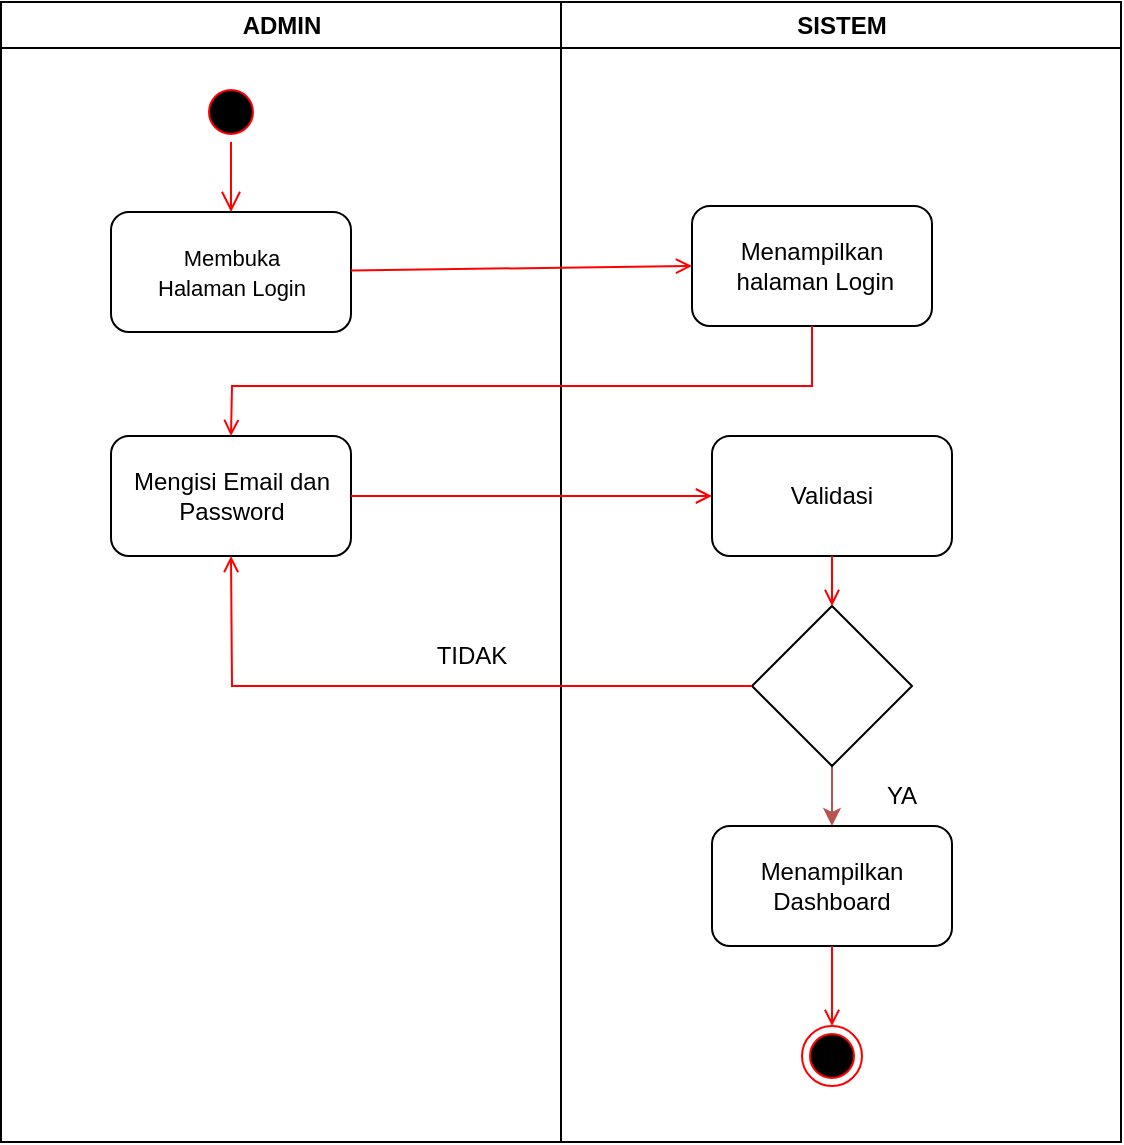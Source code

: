 <mxfile version="24.7.13" pages="8">
  <diagram name="Login" id="e7e014a7-5840-1c2e-5031-d8a46d1fe8dd">
    <mxGraphModel dx="1122" dy="706" grid="1" gridSize="10" guides="1" tooltips="1" connect="1" arrows="1" fold="1" page="1" pageScale="1" pageWidth="1169" pageHeight="826" background="none" math="0" shadow="0">
      <root>
        <mxCell id="0" />
        <mxCell id="1" parent="0" />
        <mxCell id="2" value="ADMIN" style="swimlane;whiteSpace=wrap" parent="1" vertex="1">
          <mxGeometry x="164.5" y="128" width="280" height="570" as="geometry" />
        </mxCell>
        <mxCell id="5" value="" style="ellipse;shape=startState;fillColor=#000000;strokeColor=#ff0000;" parent="2" vertex="1">
          <mxGeometry x="100" y="40" width="30" height="30" as="geometry" />
        </mxCell>
        <mxCell id="6" value="" style="edgeStyle=elbowEdgeStyle;elbow=horizontal;verticalAlign=bottom;endArrow=open;endSize=8;strokeColor=#FF0000;endFill=1;rounded=0;entryX=0.5;entryY=0;entryDx=0;entryDy=0;" parent="2" source="5" target="VPv9qYT0Re5z1p4h-wBK-47" edge="1">
          <mxGeometry x="100" y="40" as="geometry">
            <mxPoint x="105.5" y="110" as="targetPoint" />
          </mxGeometry>
        </mxCell>
        <mxCell id="VPv9qYT0Re5z1p4h-wBK-47" value="&lt;span style=&quot;font-size: 11px; text-wrap: nowrap;&quot;&gt;Membuka&lt;/span&gt;&lt;br style=&quot;padding: 0px; margin: 0px; font-size: 11px; text-wrap: nowrap;&quot;&gt;&lt;span style=&quot;font-size: 11px; text-wrap: nowrap;&quot;&gt;Halaman Login&lt;/span&gt;" style="rounded=1;whiteSpace=wrap;html=1;" vertex="1" parent="2">
          <mxGeometry x="55" y="105" width="120" height="60" as="geometry" />
        </mxCell>
        <mxCell id="VPv9qYT0Re5z1p4h-wBK-49" value="&lt;span style=&quot;text-wrap: nowrap;&quot;&gt;Mengisi Email dan&lt;/span&gt;&lt;br style=&quot;padding: 0px; margin: 0px; text-wrap: nowrap;&quot;&gt;&lt;span style=&quot;text-wrap: nowrap;&quot;&gt;Password&lt;/span&gt;" style="rounded=1;whiteSpace=wrap;html=1;" vertex="1" parent="2">
          <mxGeometry x="55" y="217" width="120" height="60" as="geometry" />
        </mxCell>
        <mxCell id="VPv9qYT0Re5z1p4h-wBK-54" value="TIDAK" style="text;html=1;align=center;verticalAlign=middle;whiteSpace=wrap;rounded=0;" vertex="1" parent="2">
          <mxGeometry x="205.5" y="312" width="60" height="30" as="geometry" />
        </mxCell>
        <mxCell id="3" value="SISTEM" style="swimlane;whiteSpace=wrap" parent="1" vertex="1">
          <mxGeometry x="444.5" y="128" width="280" height="570" as="geometry" />
        </mxCell>
        <mxCell id="VPv9qYT0Re5z1p4h-wBK-48" value="&lt;span style=&quot;text-wrap: nowrap;&quot;&gt;Menampilkan&lt;/span&gt;&lt;br style=&quot;padding: 0px; margin: 0px; text-wrap: nowrap;&quot;&gt;&lt;span style=&quot;text-wrap: nowrap;&quot;&gt;&amp;nbsp;halaman Login&lt;/span&gt;" style="rounded=1;whiteSpace=wrap;html=1;" vertex="1" parent="3">
          <mxGeometry x="65.5" y="102" width="120" height="60" as="geometry" />
        </mxCell>
        <mxCell id="VPv9qYT0Re5z1p4h-wBK-50" value="&lt;span style=&quot;text-wrap: nowrap;&quot;&gt;Validasi&lt;/span&gt;" style="rounded=1;whiteSpace=wrap;html=1;" vertex="1" parent="3">
          <mxGeometry x="75.5" y="217" width="120" height="60" as="geometry" />
        </mxCell>
        <mxCell id="VPv9qYT0Re5z1p4h-wBK-56" value="" style="edgeStyle=orthogonalEdgeStyle;rounded=0;orthogonalLoop=1;jettySize=auto;html=1;fillColor=#f8cecc;strokeColor=#b85450;" edge="1" parent="3" source="VPv9qYT0Re5z1p4h-wBK-51" target="VPv9qYT0Re5z1p4h-wBK-55">
          <mxGeometry relative="1" as="geometry" />
        </mxCell>
        <mxCell id="VPv9qYT0Re5z1p4h-wBK-51" value="" style="rhombus;whiteSpace=wrap;html=1;" vertex="1" parent="3">
          <mxGeometry x="95.5" y="302" width="80" height="80" as="geometry" />
        </mxCell>
        <mxCell id="VPv9qYT0Re5z1p4h-wBK-52" value="" style="endArrow=open;strokeColor=#FF0000;endFill=1;rounded=0;exitX=0.5;exitY=1;exitDx=0;exitDy=0;entryX=0.5;entryY=0;entryDx=0;entryDy=0;" edge="1" parent="3" source="VPv9qYT0Re5z1p4h-wBK-50" target="VPv9qYT0Re5z1p4h-wBK-51">
          <mxGeometry relative="1" as="geometry">
            <mxPoint x="-94.5" y="257" as="sourcePoint" />
            <mxPoint x="85.5" y="257" as="targetPoint" />
          </mxGeometry>
        </mxCell>
        <mxCell id="VPv9qYT0Re5z1p4h-wBK-55" value="Menampilkan Dashboard" style="rounded=1;whiteSpace=wrap;html=1;" vertex="1" parent="3">
          <mxGeometry x="75.5" y="412" width="120" height="60" as="geometry" />
        </mxCell>
        <mxCell id="VPv9qYT0Re5z1p4h-wBK-57" value="YA" style="text;html=1;align=center;verticalAlign=middle;whiteSpace=wrap;rounded=0;" vertex="1" parent="3">
          <mxGeometry x="140.5" y="382" width="60" height="30" as="geometry" />
        </mxCell>
        <mxCell id="_AplIga2v3I004dVoWVD-17" value="" style="ellipse;html=1;shape=endState;fillColor=#000000;strokeColor=#ff0000;" vertex="1" parent="3">
          <mxGeometry x="120.5" y="512" width="30" height="30" as="geometry" />
        </mxCell>
        <mxCell id="_AplIga2v3I004dVoWVD-18" value="" style="endArrow=open;strokeColor=#FF0000;endFill=1;rounded=0;exitX=0.5;exitY=1;exitDx=0;exitDy=0;entryX=0.5;entryY=0;entryDx=0;entryDy=0;" edge="1" parent="3" source="VPv9qYT0Re5z1p4h-wBK-55" target="_AplIga2v3I004dVoWVD-17">
          <mxGeometry relative="1" as="geometry">
            <mxPoint x="-95.5" y="257" as="sourcePoint" />
            <mxPoint x="85.5" y="257" as="targetPoint" />
          </mxGeometry>
        </mxCell>
        <mxCell id="9" value="" style="endArrow=open;strokeColor=#FF0000;endFill=1;rounded=0;entryX=0;entryY=0.5;entryDx=0;entryDy=0;" parent="1" source="VPv9qYT0Re5z1p4h-wBK-47" target="VPv9qYT0Re5z1p4h-wBK-48" edge="1">
          <mxGeometry relative="1" as="geometry">
            <mxPoint x="334.5" y="263" as="sourcePoint" />
            <mxPoint x="520" y="263" as="targetPoint" />
          </mxGeometry>
        </mxCell>
        <mxCell id="17" value="" style="endArrow=open;strokeColor=#FF0000;endFill=1;rounded=0;entryX=0.5;entryY=0;entryDx=0;entryDy=0;exitX=0.5;exitY=1;exitDx=0;exitDy=0;" parent="1" source="VPv9qYT0Re5z1p4h-wBK-48" target="VPv9qYT0Re5z1p4h-wBK-49" edge="1">
          <mxGeometry relative="1" as="geometry">
            <mxPoint x="575" y="288" as="sourcePoint" />
            <mxPoint x="279.5" y="348" as="targetPoint" />
            <Array as="points">
              <mxPoint x="570" y="320" />
              <mxPoint x="280" y="320" />
            </Array>
          </mxGeometry>
        </mxCell>
        <mxCell id="VPv9qYT0Re5z1p4h-wBK-44" value="" style="endArrow=open;strokeColor=#FF0000;endFill=1;rounded=0;exitX=1;exitY=0.5;exitDx=0;exitDy=0;" edge="1" parent="1" source="VPv9qYT0Re5z1p4h-wBK-49" target="VPv9qYT0Re5z1p4h-wBK-50">
          <mxGeometry relative="1" as="geometry">
            <mxPoint x="334.5" y="372.5" as="sourcePoint" />
            <mxPoint x="530" y="375" as="targetPoint" />
          </mxGeometry>
        </mxCell>
        <mxCell id="VPv9qYT0Re5z1p4h-wBK-53" value="" style="endArrow=open;strokeColor=#FF0000;endFill=1;rounded=0;exitX=0;exitY=0.5;exitDx=0;exitDy=0;entryX=0.5;entryY=1;entryDx=0;entryDy=0;" edge="1" parent="1" source="VPv9qYT0Re5z1p4h-wBK-51" target="VPv9qYT0Re5z1p4h-wBK-49">
          <mxGeometry relative="1" as="geometry">
            <mxPoint x="360" y="395" as="sourcePoint" />
            <mxPoint x="280" y="410" as="targetPoint" />
            <Array as="points">
              <mxPoint x="280" y="470" />
            </Array>
          </mxGeometry>
        </mxCell>
      </root>
    </mxGraphModel>
  </diagram>
  <diagram id="W30Q8QMxCzy-dqCIu4iH" name="Berita">
    <mxGraphModel dx="909" dy="571" grid="1" gridSize="10" guides="1" tooltips="1" connect="1" arrows="1" fold="1" page="1" pageScale="1" pageWidth="850" pageHeight="1100" math="0" shadow="0">
      <root>
        <mxCell id="0" />
        <mxCell id="1" parent="0" />
        <mxCell id="EXCkBO_TMORKj_OOS-sP-1" value="ADMIN" style="swimlane;whiteSpace=wrap" vertex="1" parent="1">
          <mxGeometry x="164.5" y="128" width="280" height="570" as="geometry" />
        </mxCell>
        <mxCell id="EXCkBO_TMORKj_OOS-sP-2" value="" style="ellipse;shape=startState;fillColor=#000000;strokeColor=#ff0000;" vertex="1" parent="EXCkBO_TMORKj_OOS-sP-1">
          <mxGeometry x="100" y="40" width="30" height="30" as="geometry" />
        </mxCell>
        <mxCell id="EXCkBO_TMORKj_OOS-sP-3" value="" style="edgeStyle=elbowEdgeStyle;elbow=horizontal;verticalAlign=bottom;endArrow=open;endSize=8;strokeColor=#FF0000;endFill=1;rounded=0;entryX=0.5;entryY=0;entryDx=0;entryDy=0;" edge="1" parent="EXCkBO_TMORKj_OOS-sP-1" source="EXCkBO_TMORKj_OOS-sP-2" target="EXCkBO_TMORKj_OOS-sP-4">
          <mxGeometry x="100" y="40" as="geometry">
            <mxPoint x="105.5" y="110" as="targetPoint" />
          </mxGeometry>
        </mxCell>
        <mxCell id="EXCkBO_TMORKj_OOS-sP-4" value="&lt;span style=&quot;font-size: 11px; text-wrap: nowrap;&quot;&gt;Memilih Halaman&lt;/span&gt;&lt;div&gt;&lt;span style=&quot;font-size: 11px; text-wrap: nowrap;&quot;&gt;Berita&lt;/span&gt;&lt;/div&gt;" style="rounded=1;whiteSpace=wrap;html=1;" vertex="1" parent="EXCkBO_TMORKj_OOS-sP-1">
          <mxGeometry x="55" y="105" width="120" height="60" as="geometry" />
        </mxCell>
        <mxCell id="EXCkBO_TMORKj_OOS-sP-5" value="&lt;span style=&quot;text-wrap: nowrap;&quot;&gt;Menekan Tombol&lt;/span&gt;&lt;div&gt;&lt;span style=&quot;text-wrap: nowrap;&quot;&gt;Tambah Berita&lt;/span&gt;&lt;/div&gt;" style="rounded=1;whiteSpace=wrap;html=1;" vertex="1" parent="EXCkBO_TMORKj_OOS-sP-1">
          <mxGeometry x="55" y="217" width="120" height="60" as="geometry" />
        </mxCell>
        <mxCell id="EXCkBO_TMORKj_OOS-sP-21" value="Mengisi Form Berita" style="rounded=1;whiteSpace=wrap;html=1;" vertex="1" parent="EXCkBO_TMORKj_OOS-sP-1">
          <mxGeometry x="55.5" y="332" width="120" height="60" as="geometry" />
        </mxCell>
        <mxCell id="EXCkBO_TMORKj_OOS-sP-22" value="Menekan Tombol&amp;nbsp;&lt;div&gt;SImpan&lt;/div&gt;" style="rounded=1;whiteSpace=wrap;html=1;" vertex="1" parent="EXCkBO_TMORKj_OOS-sP-1">
          <mxGeometry x="55.5" y="442" width="120" height="60" as="geometry" />
        </mxCell>
        <mxCell id="EXCkBO_TMORKj_OOS-sP-23" value="" style="endArrow=open;strokeColor=#FF0000;endFill=1;rounded=0;exitX=0.5;exitY=1;exitDx=0;exitDy=0;entryX=0.5;entryY=0;entryDx=0;entryDy=0;" edge="1" parent="EXCkBO_TMORKj_OOS-sP-1" source="EXCkBO_TMORKj_OOS-sP-21" target="EXCkBO_TMORKj_OOS-sP-22">
          <mxGeometry relative="1" as="geometry">
            <mxPoint x="175" y="422" as="sourcePoint" />
            <mxPoint x="355" y="422" as="targetPoint" />
          </mxGeometry>
        </mxCell>
        <mxCell id="EXCkBO_TMORKj_OOS-sP-7" value="SISTEM" style="swimlane;whiteSpace=wrap" vertex="1" parent="1">
          <mxGeometry x="444.5" y="128" width="280" height="570" as="geometry" />
        </mxCell>
        <mxCell id="EXCkBO_TMORKj_OOS-sP-8" value="&lt;span style=&quot;text-wrap: nowrap;&quot;&gt;Menampilkan&lt;/span&gt;&lt;br style=&quot;padding: 0px; margin: 0px; text-wrap: nowrap;&quot;&gt;&lt;span style=&quot;text-wrap: nowrap;&quot;&gt;&amp;nbsp;halaman Berita&lt;/span&gt;" style="rounded=1;whiteSpace=wrap;html=1;" vertex="1" parent="EXCkBO_TMORKj_OOS-sP-7">
          <mxGeometry x="65.5" y="102" width="120" height="60" as="geometry" />
        </mxCell>
        <mxCell id="EXCkBO_TMORKj_OOS-sP-9" value="&lt;span style=&quot;text-wrap: nowrap;&quot;&gt;Menampilkan Halaman&lt;/span&gt;&lt;div&gt;&lt;span style=&quot;text-wrap: nowrap;&quot;&gt;Form Berita&lt;/span&gt;&lt;/div&gt;" style="rounded=1;whiteSpace=wrap;html=1;" vertex="1" parent="EXCkBO_TMORKj_OOS-sP-7">
          <mxGeometry x="75.5" y="217" width="120" height="60" as="geometry" />
        </mxCell>
        <mxCell id="EXCkBO_TMORKj_OOS-sP-13" value="Menampilkan Halaman Berita" style="rounded=1;whiteSpace=wrap;html=1;" vertex="1" parent="EXCkBO_TMORKj_OOS-sP-7">
          <mxGeometry x="75.5" y="442" width="120" height="60" as="geometry" />
        </mxCell>
        <mxCell id="EXCkBO_TMORKj_OOS-sP-15" value="" style="ellipse;html=1;shape=endState;fillColor=#000000;strokeColor=#ff0000;" vertex="1" parent="EXCkBO_TMORKj_OOS-sP-7">
          <mxGeometry x="120.5" y="522" width="30" height="30" as="geometry" />
        </mxCell>
        <mxCell id="EXCkBO_TMORKj_OOS-sP-16" value="" style="endArrow=open;strokeColor=#FF0000;endFill=1;rounded=0;exitX=0.5;exitY=1;exitDx=0;exitDy=0;entryX=0.5;entryY=0;entryDx=0;entryDy=0;" edge="1" parent="EXCkBO_TMORKj_OOS-sP-7" source="EXCkBO_TMORKj_OOS-sP-13" target="EXCkBO_TMORKj_OOS-sP-15">
          <mxGeometry relative="1" as="geometry">
            <mxPoint x="-95.5" y="257" as="sourcePoint" />
            <mxPoint x="85.5" y="257" as="targetPoint" />
          </mxGeometry>
        </mxCell>
        <mxCell id="EXCkBO_TMORKj_OOS-sP-17" value="" style="endArrow=open;strokeColor=#FF0000;endFill=1;rounded=0;entryX=0;entryY=0.5;entryDx=0;entryDy=0;" edge="1" parent="1" source="EXCkBO_TMORKj_OOS-sP-4" target="EXCkBO_TMORKj_OOS-sP-8">
          <mxGeometry relative="1" as="geometry">
            <mxPoint x="334.5" y="263" as="sourcePoint" />
            <mxPoint x="520" y="263" as="targetPoint" />
          </mxGeometry>
        </mxCell>
        <mxCell id="EXCkBO_TMORKj_OOS-sP-18" value="" style="endArrow=open;strokeColor=#FF0000;endFill=1;rounded=0;entryX=0.5;entryY=0;entryDx=0;entryDy=0;exitX=0.5;exitY=1;exitDx=0;exitDy=0;" edge="1" parent="1" source="EXCkBO_TMORKj_OOS-sP-8" target="EXCkBO_TMORKj_OOS-sP-5">
          <mxGeometry relative="1" as="geometry">
            <mxPoint x="575" y="288" as="sourcePoint" />
            <mxPoint x="279.5" y="348" as="targetPoint" />
            <Array as="points">
              <mxPoint x="570" y="320" />
              <mxPoint x="280" y="320" />
            </Array>
          </mxGeometry>
        </mxCell>
        <mxCell id="EXCkBO_TMORKj_OOS-sP-19" value="" style="endArrow=open;strokeColor=#FF0000;endFill=1;rounded=0;exitX=1;exitY=0.5;exitDx=0;exitDy=0;" edge="1" parent="1" source="EXCkBO_TMORKj_OOS-sP-5" target="EXCkBO_TMORKj_OOS-sP-9">
          <mxGeometry relative="1" as="geometry">
            <mxPoint x="334.5" y="372.5" as="sourcePoint" />
            <mxPoint x="530" y="375" as="targetPoint" />
          </mxGeometry>
        </mxCell>
        <mxCell id="EXCkBO_TMORKj_OOS-sP-12" value="" style="endArrow=open;strokeColor=#FF0000;endFill=1;rounded=0;exitX=0.5;exitY=1;exitDx=0;exitDy=0;entryX=0.5;entryY=0;entryDx=0;entryDy=0;" edge="1" parent="1" source="EXCkBO_TMORKj_OOS-sP-9" target="EXCkBO_TMORKj_OOS-sP-21">
          <mxGeometry relative="1" as="geometry">
            <mxPoint x="350" y="385" as="sourcePoint" />
            <mxPoint x="580" y="430.0" as="targetPoint" />
            <Array as="points">
              <mxPoint x="580" y="440" />
              <mxPoint x="280" y="440" />
            </Array>
          </mxGeometry>
        </mxCell>
        <mxCell id="EXCkBO_TMORKj_OOS-sP-25" value="" style="endArrow=open;strokeColor=#FF0000;endFill=1;rounded=0;exitX=1;exitY=0.5;exitDx=0;exitDy=0;entryX=0;entryY=0.5;entryDx=0;entryDy=0;" edge="1" parent="1" source="EXCkBO_TMORKj_OOS-sP-22" target="EXCkBO_TMORKj_OOS-sP-13">
          <mxGeometry relative="1" as="geometry">
            <mxPoint x="290.5" y="530" as="sourcePoint" />
            <mxPoint x="290.5" y="580" as="targetPoint" />
          </mxGeometry>
        </mxCell>
      </root>
    </mxGraphModel>
  </diagram>
  <diagram id="wX0EEFwUU7m3hFkO39RJ" name="Kategori Galeri">
    <mxGraphModel dx="954" dy="600" grid="1" gridSize="10" guides="1" tooltips="1" connect="1" arrows="1" fold="1" page="1" pageScale="1" pageWidth="850" pageHeight="1100" math="0" shadow="0">
      <root>
        <mxCell id="0" />
        <mxCell id="1" parent="0" />
        <mxCell id="mIX3HHo9urwWCSbOgwz4-1" value="ADMIN" style="swimlane;whiteSpace=wrap;fontSize=11;" vertex="1" parent="1">
          <mxGeometry x="164.5" y="128" width="280" height="570" as="geometry" />
        </mxCell>
        <mxCell id="mIX3HHo9urwWCSbOgwz4-2" value="" style="ellipse;shape=startState;fillColor=#000000;strokeColor=#ff0000;fontSize=11;" vertex="1" parent="mIX3HHo9urwWCSbOgwz4-1">
          <mxGeometry x="100" y="40" width="30" height="30" as="geometry" />
        </mxCell>
        <mxCell id="mIX3HHo9urwWCSbOgwz4-3" value="" style="edgeStyle=elbowEdgeStyle;elbow=horizontal;verticalAlign=bottom;endArrow=open;endSize=8;strokeColor=#FF0000;endFill=1;rounded=0;entryX=0.5;entryY=0;entryDx=0;entryDy=0;fontSize=11;" edge="1" parent="mIX3HHo9urwWCSbOgwz4-1" source="mIX3HHo9urwWCSbOgwz4-2" target="mIX3HHo9urwWCSbOgwz4-4">
          <mxGeometry x="100" y="40" as="geometry">
            <mxPoint x="105.5" y="110" as="targetPoint" />
          </mxGeometry>
        </mxCell>
        <mxCell id="mIX3HHo9urwWCSbOgwz4-4" value="&lt;span style=&quot;font-size: 11px; text-wrap: nowrap;&quot;&gt;Memilih&amp;nbsp;&lt;/span&gt;&lt;span style=&quot;text-wrap: nowrap; background-color: initial;&quot;&gt;Kategori&amp;nbsp;&lt;/span&gt;&lt;div&gt;&lt;span style=&quot;text-wrap: nowrap; background-color: initial;&quot;&gt;Galeri / Banner&lt;/span&gt;&lt;/div&gt;" style="rounded=1;whiteSpace=wrap;html=1;fontSize=11;" vertex="1" parent="mIX3HHo9urwWCSbOgwz4-1">
          <mxGeometry x="55" y="105" width="120" height="60" as="geometry" />
        </mxCell>
        <mxCell id="mIX3HHo9urwWCSbOgwz4-5" value="&lt;span style=&quot;text-wrap: nowrap; font-size: 11px;&quot;&gt;Menekan Tombol&lt;/span&gt;&lt;div style=&quot;font-size: 11px;&quot;&gt;&lt;span style=&quot;text-wrap: nowrap; font-size: 11px;&quot;&gt;Tambah Kategori&lt;/span&gt;&lt;/div&gt;&lt;div style=&quot;font-size: 11px;&quot;&gt;&lt;span style=&quot;text-wrap: nowrap; font-size: 11px;&quot;&gt;&amp;nbsp;Galeri / Banner&lt;/span&gt;&lt;/div&gt;" style="rounded=1;whiteSpace=wrap;html=1;fontSize=11;" vertex="1" parent="mIX3HHo9urwWCSbOgwz4-1">
          <mxGeometry x="55" y="217" width="120" height="60" as="geometry" />
        </mxCell>
        <mxCell id="mIX3HHo9urwWCSbOgwz4-6" value="Mengisi Form Kategori Galeri / Banner" style="rounded=1;whiteSpace=wrap;html=1;fontSize=11;" vertex="1" parent="mIX3HHo9urwWCSbOgwz4-1">
          <mxGeometry x="55.5" y="332" width="120" height="60" as="geometry" />
        </mxCell>
        <mxCell id="mIX3HHo9urwWCSbOgwz4-7" value="Menekan Tombol&amp;nbsp;&lt;div style=&quot;font-size: 11px;&quot;&gt;SImpan&lt;/div&gt;" style="rounded=1;whiteSpace=wrap;html=1;fontSize=11;" vertex="1" parent="mIX3HHo9urwWCSbOgwz4-1">
          <mxGeometry x="55.5" y="442" width="120" height="60" as="geometry" />
        </mxCell>
        <mxCell id="mIX3HHo9urwWCSbOgwz4-8" value="" style="endArrow=open;strokeColor=#FF0000;endFill=1;rounded=0;exitX=0.5;exitY=1;exitDx=0;exitDy=0;entryX=0.5;entryY=0;entryDx=0;entryDy=0;fontSize=11;" edge="1" parent="mIX3HHo9urwWCSbOgwz4-1" source="mIX3HHo9urwWCSbOgwz4-6" target="mIX3HHo9urwWCSbOgwz4-7">
          <mxGeometry relative="1" as="geometry">
            <mxPoint x="175" y="422" as="sourcePoint" />
            <mxPoint x="355" y="422" as="targetPoint" />
          </mxGeometry>
        </mxCell>
        <mxCell id="mIX3HHo9urwWCSbOgwz4-9" value="SISTEM" style="swimlane;whiteSpace=wrap;fontSize=11;" vertex="1" parent="1">
          <mxGeometry x="444.5" y="128" width="280" height="570" as="geometry" />
        </mxCell>
        <mxCell id="mIX3HHo9urwWCSbOgwz4-10" value="&lt;span style=&quot;text-wrap: nowrap; font-size: 11px;&quot;&gt;Menampilkan&lt;/span&gt;&lt;span style=&quot;text-wrap: nowrap; font-size: 11px;&quot;&gt;&amp;nbsp;halaman&lt;/span&gt;&lt;div style=&quot;font-size: 11px;&quot;&gt;&lt;span style=&quot;text-wrap: nowrap; font-size: 11px;&quot;&gt;&amp;nbsp;Kategori Galeri / Banner&lt;/span&gt;&lt;/div&gt;" style="rounded=1;whiteSpace=wrap;html=1;fontSize=11;" vertex="1" parent="mIX3HHo9urwWCSbOgwz4-9">
          <mxGeometry x="65.5" y="102" width="120" height="60" as="geometry" />
        </mxCell>
        <mxCell id="mIX3HHo9urwWCSbOgwz4-11" value="&lt;span style=&quot;text-wrap: nowrap; font-size: 11px;&quot;&gt;Menampilkan&amp;nbsp;&lt;/span&gt;&lt;div style=&quot;font-size: 11px;&quot;&gt;&lt;span style=&quot;text-wrap: nowrap; font-size: 11px;&quot;&gt;Form Kategori&amp;nbsp;&lt;/span&gt;&lt;/div&gt;&lt;div style=&quot;font-size: 11px;&quot;&gt;&lt;span style=&quot;text-wrap: nowrap; font-size: 11px;&quot;&gt;Galeri / Banner&lt;/span&gt;&lt;/div&gt;" style="rounded=1;whiteSpace=wrap;html=1;fontSize=11;" vertex="1" parent="mIX3HHo9urwWCSbOgwz4-9">
          <mxGeometry x="75.5" y="217" width="120" height="60" as="geometry" />
        </mxCell>
        <mxCell id="mIX3HHo9urwWCSbOgwz4-12" value="Menampilkan Halaman Kategori Galeri / Banner" style="rounded=1;whiteSpace=wrap;html=1;fontSize=11;" vertex="1" parent="mIX3HHo9urwWCSbOgwz4-9">
          <mxGeometry x="75.5" y="442" width="120" height="60" as="geometry" />
        </mxCell>
        <mxCell id="mIX3HHo9urwWCSbOgwz4-13" value="" style="ellipse;html=1;shape=endState;fillColor=#000000;strokeColor=#ff0000;fontSize=11;" vertex="1" parent="mIX3HHo9urwWCSbOgwz4-9">
          <mxGeometry x="120.5" y="522" width="30" height="30" as="geometry" />
        </mxCell>
        <mxCell id="mIX3HHo9urwWCSbOgwz4-14" value="" style="endArrow=open;strokeColor=#FF0000;endFill=1;rounded=0;exitX=0.5;exitY=1;exitDx=0;exitDy=0;entryX=0.5;entryY=0;entryDx=0;entryDy=0;fontSize=11;" edge="1" parent="mIX3HHo9urwWCSbOgwz4-9" source="mIX3HHo9urwWCSbOgwz4-12" target="mIX3HHo9urwWCSbOgwz4-13">
          <mxGeometry relative="1" as="geometry">
            <mxPoint x="-95.5" y="257" as="sourcePoint" />
            <mxPoint x="85.5" y="257" as="targetPoint" />
          </mxGeometry>
        </mxCell>
        <mxCell id="mIX3HHo9urwWCSbOgwz4-15" value="" style="endArrow=open;strokeColor=#FF0000;endFill=1;rounded=0;entryX=0;entryY=0.5;entryDx=0;entryDy=0;fontSize=11;" edge="1" parent="1" source="mIX3HHo9urwWCSbOgwz4-4" target="mIX3HHo9urwWCSbOgwz4-10">
          <mxGeometry relative="1" as="geometry">
            <mxPoint x="334.5" y="263" as="sourcePoint" />
            <mxPoint x="520" y="263" as="targetPoint" />
          </mxGeometry>
        </mxCell>
        <mxCell id="mIX3HHo9urwWCSbOgwz4-16" value="" style="endArrow=open;strokeColor=#FF0000;endFill=1;rounded=0;entryX=0.5;entryY=0;entryDx=0;entryDy=0;exitX=0.5;exitY=1;exitDx=0;exitDy=0;fontSize=11;" edge="1" parent="1" source="mIX3HHo9urwWCSbOgwz4-10" target="mIX3HHo9urwWCSbOgwz4-5">
          <mxGeometry relative="1" as="geometry">
            <mxPoint x="575" y="288" as="sourcePoint" />
            <mxPoint x="279.5" y="348" as="targetPoint" />
            <Array as="points">
              <mxPoint x="570" y="320" />
              <mxPoint x="280" y="320" />
            </Array>
          </mxGeometry>
        </mxCell>
        <mxCell id="mIX3HHo9urwWCSbOgwz4-17" value="" style="endArrow=open;strokeColor=#FF0000;endFill=1;rounded=0;exitX=1;exitY=0.5;exitDx=0;exitDy=0;fontSize=11;" edge="1" parent="1" source="mIX3HHo9urwWCSbOgwz4-5" target="mIX3HHo9urwWCSbOgwz4-11">
          <mxGeometry relative="1" as="geometry">
            <mxPoint x="334.5" y="372.5" as="sourcePoint" />
            <mxPoint x="530" y="375" as="targetPoint" />
          </mxGeometry>
        </mxCell>
        <mxCell id="mIX3HHo9urwWCSbOgwz4-18" value="" style="endArrow=open;strokeColor=#FF0000;endFill=1;rounded=0;exitX=0.5;exitY=1;exitDx=0;exitDy=0;entryX=0.5;entryY=0;entryDx=0;entryDy=0;fontSize=11;" edge="1" parent="1" source="mIX3HHo9urwWCSbOgwz4-11" target="mIX3HHo9urwWCSbOgwz4-6">
          <mxGeometry relative="1" as="geometry">
            <mxPoint x="350" y="385" as="sourcePoint" />
            <mxPoint x="580" y="430.0" as="targetPoint" />
            <Array as="points">
              <mxPoint x="580" y="440" />
              <mxPoint x="280" y="440" />
            </Array>
          </mxGeometry>
        </mxCell>
        <mxCell id="mIX3HHo9urwWCSbOgwz4-19" value="" style="endArrow=open;strokeColor=#FF0000;endFill=1;rounded=0;exitX=1;exitY=0.5;exitDx=0;exitDy=0;entryX=0;entryY=0.5;entryDx=0;entryDy=0;fontSize=11;" edge="1" parent="1" source="mIX3HHo9urwWCSbOgwz4-7" target="mIX3HHo9urwWCSbOgwz4-12">
          <mxGeometry relative="1" as="geometry">
            <mxPoint x="290.5" y="530" as="sourcePoint" />
            <mxPoint x="290.5" y="580" as="targetPoint" />
          </mxGeometry>
        </mxCell>
      </root>
    </mxGraphModel>
  </diagram>
  <diagram id="ysxRRhUrgS04i7BqMmLf" name="Kategori Berita">
    <mxGraphModel dx="954" dy="600" grid="1" gridSize="10" guides="1" tooltips="1" connect="1" arrows="1" fold="1" page="1" pageScale="1" pageWidth="850" pageHeight="1100" math="0" shadow="0">
      <root>
        <mxCell id="0" />
        <mxCell id="1" parent="0" />
        <mxCell id="4SU-oLbB90qQRxUm37qj-1" value="ADMIN" style="swimlane;whiteSpace=wrap" vertex="1" parent="1">
          <mxGeometry x="164.5" y="128" width="280" height="570" as="geometry" />
        </mxCell>
        <mxCell id="4SU-oLbB90qQRxUm37qj-2" value="" style="ellipse;shape=startState;fillColor=#000000;strokeColor=#ff0000;" vertex="1" parent="4SU-oLbB90qQRxUm37qj-1">
          <mxGeometry x="100" y="40" width="30" height="30" as="geometry" />
        </mxCell>
        <mxCell id="4SU-oLbB90qQRxUm37qj-3" value="" style="edgeStyle=elbowEdgeStyle;elbow=horizontal;verticalAlign=bottom;endArrow=open;endSize=8;strokeColor=#FF0000;endFill=1;rounded=0;entryX=0.5;entryY=0;entryDx=0;entryDy=0;" edge="1" parent="4SU-oLbB90qQRxUm37qj-1" source="4SU-oLbB90qQRxUm37qj-2" target="4SU-oLbB90qQRxUm37qj-4">
          <mxGeometry x="100" y="40" as="geometry">
            <mxPoint x="105.5" y="110" as="targetPoint" />
          </mxGeometry>
        </mxCell>
        <mxCell id="4SU-oLbB90qQRxUm37qj-4" value="&lt;span style=&quot;font-size: 11px; text-wrap: nowrap;&quot;&gt;Memilih&amp;nbsp;&lt;/span&gt;&lt;div&gt;&lt;span style=&quot;font-size: 11px; text-wrap: nowrap;&quot;&gt;Kategori Berita&lt;/span&gt;&lt;/div&gt;" style="rounded=1;whiteSpace=wrap;html=1;" vertex="1" parent="4SU-oLbB90qQRxUm37qj-1">
          <mxGeometry x="55" y="105" width="120" height="60" as="geometry" />
        </mxCell>
        <mxCell id="4SU-oLbB90qQRxUm37qj-5" value="&lt;span style=&quot;text-wrap: nowrap; font-size: 11px;&quot;&gt;Menekan Tombol&lt;/span&gt;&lt;div style=&quot;font-size: 11px;&quot;&gt;&lt;span style=&quot;text-wrap: nowrap; font-size: 11px;&quot;&gt;Tambah Kategori Berita&lt;/span&gt;&lt;/div&gt;" style="rounded=1;whiteSpace=wrap;html=1;fontSize=11;" vertex="1" parent="4SU-oLbB90qQRxUm37qj-1">
          <mxGeometry x="56" y="218" width="120" height="60" as="geometry" />
        </mxCell>
        <mxCell id="4SU-oLbB90qQRxUm37qj-6" value="Mengisi Form Kategori" style="rounded=1;whiteSpace=wrap;html=1;fontSize=11;" vertex="1" parent="4SU-oLbB90qQRxUm37qj-1">
          <mxGeometry x="55.5" y="332" width="120" height="60" as="geometry" />
        </mxCell>
        <mxCell id="4SU-oLbB90qQRxUm37qj-7" value="Menekan Tombol&amp;nbsp;&lt;div style=&quot;font-size: 11px;&quot;&gt;SImpan&lt;/div&gt;" style="rounded=1;whiteSpace=wrap;html=1;fontSize=11;" vertex="1" parent="4SU-oLbB90qQRxUm37qj-1">
          <mxGeometry x="55.5" y="442" width="120" height="60" as="geometry" />
        </mxCell>
        <mxCell id="4SU-oLbB90qQRxUm37qj-8" value="" style="endArrow=open;strokeColor=#FF0000;endFill=1;rounded=0;exitX=0.5;exitY=1;exitDx=0;exitDy=0;entryX=0.5;entryY=0;entryDx=0;entryDy=0;" edge="1" parent="4SU-oLbB90qQRxUm37qj-1" source="4SU-oLbB90qQRxUm37qj-6" target="4SU-oLbB90qQRxUm37qj-7">
          <mxGeometry relative="1" as="geometry">
            <mxPoint x="175" y="422" as="sourcePoint" />
            <mxPoint x="355" y="422" as="targetPoint" />
          </mxGeometry>
        </mxCell>
        <mxCell id="4SU-oLbB90qQRxUm37qj-9" value="SISTEM" style="swimlane;whiteSpace=wrap" vertex="1" parent="1">
          <mxGeometry x="444.5" y="128" width="280" height="570" as="geometry" />
        </mxCell>
        <mxCell id="4SU-oLbB90qQRxUm37qj-10" value="&lt;span style=&quot;text-wrap: nowrap; font-size: 11px;&quot;&gt;Menampilkan&lt;/span&gt;&lt;br style=&quot;padding: 0px; margin: 0px; text-wrap: nowrap; font-size: 11px;&quot;&gt;&lt;span style=&quot;text-wrap: nowrap; font-size: 11px;&quot;&gt;&amp;nbsp;halaman Kategori Berita&lt;/span&gt;" style="rounded=1;whiteSpace=wrap;html=1;fontSize=11;" vertex="1" parent="4SU-oLbB90qQRxUm37qj-9">
          <mxGeometry x="65.5" y="102" width="120" height="60" as="geometry" />
        </mxCell>
        <mxCell id="4SU-oLbB90qQRxUm37qj-11" value="&lt;span style=&quot;text-wrap: nowrap; font-size: 11px;&quot;&gt;Menampilkan&amp;nbsp;&lt;/span&gt;&lt;div style=&quot;font-size: 11px;&quot;&gt;&lt;span style=&quot;text-wrap: nowrap; font-size: 11px;&quot;&gt;Form Kategori Berita&lt;/span&gt;&lt;/div&gt;" style="rounded=1;whiteSpace=wrap;html=1;fontSize=11;" vertex="1" parent="4SU-oLbB90qQRxUm37qj-9">
          <mxGeometry x="75.5" y="217" width="120" height="60" as="geometry" />
        </mxCell>
        <mxCell id="4SU-oLbB90qQRxUm37qj-12" value="Menampilkan Halaman Kategori Berita" style="rounded=1;whiteSpace=wrap;html=1;fontSize=11;" vertex="1" parent="4SU-oLbB90qQRxUm37qj-9">
          <mxGeometry x="75.5" y="442" width="120" height="60" as="geometry" />
        </mxCell>
        <mxCell id="4SU-oLbB90qQRxUm37qj-13" value="" style="ellipse;html=1;shape=endState;fillColor=#000000;strokeColor=#ff0000;" vertex="1" parent="4SU-oLbB90qQRxUm37qj-9">
          <mxGeometry x="120.5" y="522" width="30" height="30" as="geometry" />
        </mxCell>
        <mxCell id="4SU-oLbB90qQRxUm37qj-14" value="" style="endArrow=open;strokeColor=#FF0000;endFill=1;rounded=0;exitX=0.5;exitY=1;exitDx=0;exitDy=0;entryX=0.5;entryY=0;entryDx=0;entryDy=0;" edge="1" parent="4SU-oLbB90qQRxUm37qj-9" source="4SU-oLbB90qQRxUm37qj-12" target="4SU-oLbB90qQRxUm37qj-13">
          <mxGeometry relative="1" as="geometry">
            <mxPoint x="-95.5" y="257" as="sourcePoint" />
            <mxPoint x="85.5" y="257" as="targetPoint" />
          </mxGeometry>
        </mxCell>
        <mxCell id="4SU-oLbB90qQRxUm37qj-15" value="" style="endArrow=open;strokeColor=#FF0000;endFill=1;rounded=0;entryX=0;entryY=0.5;entryDx=0;entryDy=0;" edge="1" parent="1" source="4SU-oLbB90qQRxUm37qj-4" target="4SU-oLbB90qQRxUm37qj-10">
          <mxGeometry relative="1" as="geometry">
            <mxPoint x="334.5" y="263" as="sourcePoint" />
            <mxPoint x="520" y="263" as="targetPoint" />
          </mxGeometry>
        </mxCell>
        <mxCell id="4SU-oLbB90qQRxUm37qj-16" value="" style="endArrow=open;strokeColor=#FF0000;endFill=1;rounded=0;entryX=0.5;entryY=0;entryDx=0;entryDy=0;exitX=0.5;exitY=1;exitDx=0;exitDy=0;" edge="1" parent="1" source="4SU-oLbB90qQRxUm37qj-10" target="4SU-oLbB90qQRxUm37qj-5">
          <mxGeometry relative="1" as="geometry">
            <mxPoint x="575" y="288" as="sourcePoint" />
            <mxPoint x="279.5" y="348" as="targetPoint" />
            <Array as="points">
              <mxPoint x="570" y="320" />
              <mxPoint x="280" y="320" />
            </Array>
          </mxGeometry>
        </mxCell>
        <mxCell id="4SU-oLbB90qQRxUm37qj-17" value="" style="endArrow=open;strokeColor=#FF0000;endFill=1;rounded=0;exitX=1;exitY=0.5;exitDx=0;exitDy=0;" edge="1" parent="1" source="4SU-oLbB90qQRxUm37qj-5" target="4SU-oLbB90qQRxUm37qj-11">
          <mxGeometry relative="1" as="geometry">
            <mxPoint x="334.5" y="372.5" as="sourcePoint" />
            <mxPoint x="530" y="375" as="targetPoint" />
          </mxGeometry>
        </mxCell>
        <mxCell id="4SU-oLbB90qQRxUm37qj-18" value="" style="endArrow=open;strokeColor=#FF0000;endFill=1;rounded=0;exitX=0.5;exitY=1;exitDx=0;exitDy=0;entryX=0.5;entryY=0;entryDx=0;entryDy=0;" edge="1" parent="1" source="4SU-oLbB90qQRxUm37qj-11" target="4SU-oLbB90qQRxUm37qj-6">
          <mxGeometry relative="1" as="geometry">
            <mxPoint x="350" y="385" as="sourcePoint" />
            <mxPoint x="580" y="430.0" as="targetPoint" />
            <Array as="points">
              <mxPoint x="580" y="440" />
              <mxPoint x="280" y="440" />
            </Array>
          </mxGeometry>
        </mxCell>
        <mxCell id="4SU-oLbB90qQRxUm37qj-19" value="" style="endArrow=open;strokeColor=#FF0000;endFill=1;rounded=0;exitX=1;exitY=0.5;exitDx=0;exitDy=0;entryX=0;entryY=0.5;entryDx=0;entryDy=0;" edge="1" parent="1" source="4SU-oLbB90qQRxUm37qj-7" target="4SU-oLbB90qQRxUm37qj-12">
          <mxGeometry relative="1" as="geometry">
            <mxPoint x="290.5" y="530" as="sourcePoint" />
            <mxPoint x="290.5" y="580" as="targetPoint" />
          </mxGeometry>
        </mxCell>
      </root>
    </mxGraphModel>
  </diagram>
  <diagram id="B-ZYMGsJqyWh8iLk6CHe" name="Galer / Banner">
    <mxGraphModel dx="954" dy="600" grid="1" gridSize="10" guides="1" tooltips="1" connect="1" arrows="1" fold="1" page="1" pageScale="1" pageWidth="850" pageHeight="1100" math="0" shadow="0">
      <root>
        <mxCell id="0" />
        <mxCell id="1" parent="0" />
        <mxCell id="IfqPvPhNykFRhQn5KCyk-1" value="ADMIN" style="swimlane;whiteSpace=wrap;fontSize=11;" vertex="1" parent="1">
          <mxGeometry x="164.5" y="128" width="280" height="570" as="geometry" />
        </mxCell>
        <mxCell id="IfqPvPhNykFRhQn5KCyk-2" value="" style="ellipse;shape=startState;fillColor=#000000;strokeColor=#ff0000;fontSize=11;" vertex="1" parent="IfqPvPhNykFRhQn5KCyk-1">
          <mxGeometry x="100" y="40" width="30" height="30" as="geometry" />
        </mxCell>
        <mxCell id="IfqPvPhNykFRhQn5KCyk-3" value="" style="edgeStyle=elbowEdgeStyle;elbow=horizontal;verticalAlign=bottom;endArrow=open;endSize=8;strokeColor=#FF0000;endFill=1;rounded=0;entryX=0.5;entryY=0;entryDx=0;entryDy=0;fontSize=11;" edge="1" parent="IfqPvPhNykFRhQn5KCyk-1" source="IfqPvPhNykFRhQn5KCyk-2" target="IfqPvPhNykFRhQn5KCyk-4">
          <mxGeometry x="100" y="40" as="geometry">
            <mxPoint x="105.5" y="110" as="targetPoint" />
          </mxGeometry>
        </mxCell>
        <mxCell id="IfqPvPhNykFRhQn5KCyk-4" value="&lt;span style=&quot;font-size: 11px; text-wrap: nowrap;&quot;&gt;Memilih&lt;/span&gt;&lt;div style=&quot;font-size: 11px;&quot;&gt;&lt;span style=&quot;font-size: 11px; text-wrap: nowrap;&quot;&gt;Galeri/banner&lt;/span&gt;&lt;/div&gt;" style="rounded=1;whiteSpace=wrap;html=1;fontSize=11;" vertex="1" parent="IfqPvPhNykFRhQn5KCyk-1">
          <mxGeometry x="55" y="105" width="120" height="60" as="geometry" />
        </mxCell>
        <mxCell id="IfqPvPhNykFRhQn5KCyk-5" value="&lt;span style=&quot;text-wrap: nowrap; font-size: 11px;&quot;&gt;Menekan Tombol&lt;/span&gt;&lt;div style=&quot;font-size: 11px;&quot;&gt;&lt;span style=&quot;text-wrap: nowrap; font-size: 11px;&quot;&gt;Tambah Galeri / Baner&lt;/span&gt;&lt;/div&gt;" style="rounded=1;whiteSpace=wrap;html=1;fontSize=11;" vertex="1" parent="IfqPvPhNykFRhQn5KCyk-1">
          <mxGeometry x="55" y="217" width="120" height="60" as="geometry" />
        </mxCell>
        <mxCell id="IfqPvPhNykFRhQn5KCyk-6" value="Mengisi Form Galeri / Banner" style="rounded=1;whiteSpace=wrap;html=1;fontSize=11;" vertex="1" parent="IfqPvPhNykFRhQn5KCyk-1">
          <mxGeometry x="55.5" y="332" width="120" height="60" as="geometry" />
        </mxCell>
        <mxCell id="IfqPvPhNykFRhQn5KCyk-7" value="Menekan Tombol&amp;nbsp;&lt;div style=&quot;font-size: 11px;&quot;&gt;SImpan&lt;/div&gt;" style="rounded=1;whiteSpace=wrap;html=1;fontSize=11;" vertex="1" parent="IfqPvPhNykFRhQn5KCyk-1">
          <mxGeometry x="55.5" y="442" width="120" height="60" as="geometry" />
        </mxCell>
        <mxCell id="IfqPvPhNykFRhQn5KCyk-8" value="" style="endArrow=open;strokeColor=#FF0000;endFill=1;rounded=0;exitX=0.5;exitY=1;exitDx=0;exitDy=0;entryX=0.5;entryY=0;entryDx=0;entryDy=0;fontSize=11;" edge="1" parent="IfqPvPhNykFRhQn5KCyk-1" source="IfqPvPhNykFRhQn5KCyk-6" target="IfqPvPhNykFRhQn5KCyk-7">
          <mxGeometry relative="1" as="geometry">
            <mxPoint x="175" y="422" as="sourcePoint" />
            <mxPoint x="355" y="422" as="targetPoint" />
          </mxGeometry>
        </mxCell>
        <mxCell id="IfqPvPhNykFRhQn5KCyk-9" value="SISTEM" style="swimlane;whiteSpace=wrap;fontSize=11;" vertex="1" parent="1">
          <mxGeometry x="444.5" y="128" width="280" height="570" as="geometry" />
        </mxCell>
        <mxCell id="IfqPvPhNykFRhQn5KCyk-10" value="&lt;span style=&quot;text-wrap: nowrap; font-size: 11px;&quot;&gt;Menampilkan&amp;nbsp;&lt;/span&gt;&lt;span style=&quot;text-wrap: nowrap; font-size: 11px;&quot;&gt;halaman&lt;/span&gt;&lt;div style=&quot;font-size: 11px;&quot;&gt;&lt;span style=&quot;text-wrap: nowrap; font-size: 11px;&quot;&gt;&amp;nbsp;Galeri / Banner&lt;/span&gt;&lt;/div&gt;" style="rounded=1;whiteSpace=wrap;html=1;fontSize=11;" vertex="1" parent="IfqPvPhNykFRhQn5KCyk-9">
          <mxGeometry x="65.5" y="102" width="120" height="60" as="geometry" />
        </mxCell>
        <mxCell id="IfqPvPhNykFRhQn5KCyk-11" value="&lt;span style=&quot;text-wrap: nowrap; font-size: 11px;&quot;&gt;Menampilkan Halaman&lt;/span&gt;&lt;div style=&quot;font-size: 11px;&quot;&gt;&lt;span style=&quot;text-wrap: nowrap; font-size: 11px;&quot;&gt;Form Galeri / Banner&lt;/span&gt;&lt;/div&gt;" style="rounded=1;whiteSpace=wrap;html=1;fontSize=11;" vertex="1" parent="IfqPvPhNykFRhQn5KCyk-9">
          <mxGeometry x="75.5" y="217" width="120" height="60" as="geometry" />
        </mxCell>
        <mxCell id="IfqPvPhNykFRhQn5KCyk-12" value="Menampilkan Halaman Galeri / Banner" style="rounded=1;whiteSpace=wrap;html=1;fontSize=11;" vertex="1" parent="IfqPvPhNykFRhQn5KCyk-9">
          <mxGeometry x="75.5" y="442" width="120" height="60" as="geometry" />
        </mxCell>
        <mxCell id="IfqPvPhNykFRhQn5KCyk-13" value="" style="ellipse;html=1;shape=endState;fillColor=#000000;strokeColor=#ff0000;fontSize=11;" vertex="1" parent="IfqPvPhNykFRhQn5KCyk-9">
          <mxGeometry x="120.5" y="522" width="30" height="30" as="geometry" />
        </mxCell>
        <mxCell id="IfqPvPhNykFRhQn5KCyk-14" value="" style="endArrow=open;strokeColor=#FF0000;endFill=1;rounded=0;exitX=0.5;exitY=1;exitDx=0;exitDy=0;entryX=0.5;entryY=0;entryDx=0;entryDy=0;fontSize=11;" edge="1" parent="IfqPvPhNykFRhQn5KCyk-9" source="IfqPvPhNykFRhQn5KCyk-12" target="IfqPvPhNykFRhQn5KCyk-13">
          <mxGeometry relative="1" as="geometry">
            <mxPoint x="-95.5" y="257" as="sourcePoint" />
            <mxPoint x="85.5" y="257" as="targetPoint" />
          </mxGeometry>
        </mxCell>
        <mxCell id="IfqPvPhNykFRhQn5KCyk-15" value="" style="endArrow=open;strokeColor=#FF0000;endFill=1;rounded=0;entryX=0;entryY=0.5;entryDx=0;entryDy=0;fontSize=11;" edge="1" parent="1" source="IfqPvPhNykFRhQn5KCyk-4" target="IfqPvPhNykFRhQn5KCyk-10">
          <mxGeometry relative="1" as="geometry">
            <mxPoint x="334.5" y="263" as="sourcePoint" />
            <mxPoint x="520" y="263" as="targetPoint" />
          </mxGeometry>
        </mxCell>
        <mxCell id="IfqPvPhNykFRhQn5KCyk-16" value="" style="endArrow=open;strokeColor=#FF0000;endFill=1;rounded=0;entryX=0.5;entryY=0;entryDx=0;entryDy=0;exitX=0.5;exitY=1;exitDx=0;exitDy=0;fontSize=11;" edge="1" parent="1" source="IfqPvPhNykFRhQn5KCyk-10" target="IfqPvPhNykFRhQn5KCyk-5">
          <mxGeometry relative="1" as="geometry">
            <mxPoint x="575" y="288" as="sourcePoint" />
            <mxPoint x="279.5" y="348" as="targetPoint" />
            <Array as="points">
              <mxPoint x="570" y="320" />
              <mxPoint x="280" y="320" />
            </Array>
          </mxGeometry>
        </mxCell>
        <mxCell id="IfqPvPhNykFRhQn5KCyk-17" value="" style="endArrow=open;strokeColor=#FF0000;endFill=1;rounded=0;exitX=1;exitY=0.5;exitDx=0;exitDy=0;fontSize=11;" edge="1" parent="1" source="IfqPvPhNykFRhQn5KCyk-5" target="IfqPvPhNykFRhQn5KCyk-11">
          <mxGeometry relative="1" as="geometry">
            <mxPoint x="334.5" y="372.5" as="sourcePoint" />
            <mxPoint x="530" y="375" as="targetPoint" />
          </mxGeometry>
        </mxCell>
        <mxCell id="IfqPvPhNykFRhQn5KCyk-18" value="" style="endArrow=open;strokeColor=#FF0000;endFill=1;rounded=0;exitX=0.5;exitY=1;exitDx=0;exitDy=0;entryX=0.5;entryY=0;entryDx=0;entryDy=0;fontSize=11;" edge="1" parent="1" source="IfqPvPhNykFRhQn5KCyk-11" target="IfqPvPhNykFRhQn5KCyk-6">
          <mxGeometry relative="1" as="geometry">
            <mxPoint x="350" y="385" as="sourcePoint" />
            <mxPoint x="580" y="430.0" as="targetPoint" />
            <Array as="points">
              <mxPoint x="580" y="440" />
              <mxPoint x="280" y="440" />
            </Array>
          </mxGeometry>
        </mxCell>
        <mxCell id="IfqPvPhNykFRhQn5KCyk-19" value="" style="endArrow=open;strokeColor=#FF0000;endFill=1;rounded=0;exitX=1;exitY=0.5;exitDx=0;exitDy=0;entryX=0;entryY=0.5;entryDx=0;entryDy=0;fontSize=11;" edge="1" parent="1" source="IfqPvPhNykFRhQn5KCyk-7" target="IfqPvPhNykFRhQn5KCyk-12">
          <mxGeometry relative="1" as="geometry">
            <mxPoint x="290.5" y="530" as="sourcePoint" />
            <mxPoint x="290.5" y="580" as="targetPoint" />
          </mxGeometry>
        </mxCell>
      </root>
    </mxGraphModel>
  </diagram>
  <diagram id="777VNOmum92s6Xgd9RyU" name="Youtube">
    <mxGraphModel dx="954" dy="600" grid="1" gridSize="10" guides="1" tooltips="1" connect="1" arrows="1" fold="1" page="1" pageScale="1" pageWidth="850" pageHeight="1100" math="0" shadow="0">
      <root>
        <mxCell id="0" />
        <mxCell id="1" parent="0" />
        <mxCell id="sFUd-LCsHhlrSgP031l_-1" value="ADMIN" style="swimlane;whiteSpace=wrap;fontSize=11;" vertex="1" parent="1">
          <mxGeometry x="164.5" y="128" width="280" height="570" as="geometry" />
        </mxCell>
        <mxCell id="sFUd-LCsHhlrSgP031l_-2" value="" style="ellipse;shape=startState;fillColor=#000000;strokeColor=#ff0000;fontSize=11;" vertex="1" parent="sFUd-LCsHhlrSgP031l_-1">
          <mxGeometry x="100" y="40" width="30" height="30" as="geometry" />
        </mxCell>
        <mxCell id="sFUd-LCsHhlrSgP031l_-3" value="" style="edgeStyle=elbowEdgeStyle;elbow=horizontal;verticalAlign=bottom;endArrow=open;endSize=8;strokeColor=#FF0000;endFill=1;rounded=0;entryX=0.5;entryY=0;entryDx=0;entryDy=0;fontSize=11;" edge="1" parent="sFUd-LCsHhlrSgP031l_-1" source="sFUd-LCsHhlrSgP031l_-2" target="sFUd-LCsHhlrSgP031l_-4">
          <mxGeometry x="100" y="40" as="geometry">
            <mxPoint x="105.5" y="110" as="targetPoint" />
          </mxGeometry>
        </mxCell>
        <mxCell id="sFUd-LCsHhlrSgP031l_-4" value="&lt;span style=&quot;font-size: 11px; text-wrap: nowrap;&quot;&gt;Memilih&amp;nbsp;&lt;/span&gt;&lt;div style=&quot;font-size: 11px;&quot;&gt;&lt;span style=&quot;text-wrap: nowrap;&quot;&gt;Data Video Youtube&lt;/span&gt;&lt;/div&gt;" style="rounded=1;whiteSpace=wrap;html=1;fontSize=11;" vertex="1" parent="sFUd-LCsHhlrSgP031l_-1">
          <mxGeometry x="55" y="105" width="120" height="60" as="geometry" />
        </mxCell>
        <mxCell id="sFUd-LCsHhlrSgP031l_-5" value="&lt;span style=&quot;text-wrap: nowrap; font-size: 11px;&quot;&gt;Menekan Tombol&lt;/span&gt;&lt;div style=&quot;font-size: 11px;&quot;&gt;&lt;span style=&quot;text-wrap: nowrap; font-size: 11px;&quot;&gt;Tambah Data Video&lt;/span&gt;&lt;/div&gt;" style="rounded=1;whiteSpace=wrap;html=1;fontSize=11;" vertex="1" parent="sFUd-LCsHhlrSgP031l_-1">
          <mxGeometry x="55" y="217" width="120" height="60" as="geometry" />
        </mxCell>
        <mxCell id="sFUd-LCsHhlrSgP031l_-6" value="Mengisi Form&amp;nbsp;&lt;span style=&quot;text-wrap: nowrap;&quot;&gt;Data&lt;/span&gt;&lt;div&gt;&lt;span style=&quot;text-wrap: nowrap;&quot;&gt;&amp;nbsp;Video Youtube&lt;/span&gt;&lt;/div&gt;" style="rounded=1;whiteSpace=wrap;html=1;fontSize=11;" vertex="1" parent="sFUd-LCsHhlrSgP031l_-1">
          <mxGeometry x="55.5" y="332" width="120" height="60" as="geometry" />
        </mxCell>
        <mxCell id="sFUd-LCsHhlrSgP031l_-7" value="Menekan Tombol&amp;nbsp;&lt;div style=&quot;font-size: 11px;&quot;&gt;SImpan&lt;/div&gt;" style="rounded=1;whiteSpace=wrap;html=1;fontSize=11;" vertex="1" parent="sFUd-LCsHhlrSgP031l_-1">
          <mxGeometry x="55.5" y="442" width="120" height="60" as="geometry" />
        </mxCell>
        <mxCell id="sFUd-LCsHhlrSgP031l_-8" value="" style="endArrow=open;strokeColor=#FF0000;endFill=1;rounded=0;exitX=0.5;exitY=1;exitDx=0;exitDy=0;entryX=0.5;entryY=0;entryDx=0;entryDy=0;fontSize=11;" edge="1" parent="sFUd-LCsHhlrSgP031l_-1" source="sFUd-LCsHhlrSgP031l_-6" target="sFUd-LCsHhlrSgP031l_-7">
          <mxGeometry relative="1" as="geometry">
            <mxPoint x="175" y="422" as="sourcePoint" />
            <mxPoint x="355" y="422" as="targetPoint" />
          </mxGeometry>
        </mxCell>
        <mxCell id="sFUd-LCsHhlrSgP031l_-9" value="SISTEM" style="swimlane;whiteSpace=wrap;fontSize=11;" vertex="1" parent="1">
          <mxGeometry x="444.5" y="128" width="280" height="570" as="geometry" />
        </mxCell>
        <mxCell id="sFUd-LCsHhlrSgP031l_-10" value="&lt;span style=&quot;text-wrap: nowrap; font-size: 11px;&quot;&gt;Menampilkan&amp;nbsp;&lt;/span&gt;&lt;span style=&quot;text-wrap: nowrap; font-size: 11px;&quot;&gt;halaman&lt;/span&gt;&lt;div style=&quot;font-size: 11px;&quot;&gt;&lt;span style=&quot;text-wrap: nowrap; font-size: 11px;&quot;&gt;&amp;nbsp;&lt;/span&gt;&lt;span style=&quot;text-wrap: nowrap; background-color: initial;&quot;&gt;Data Video Youtube&lt;/span&gt;&lt;/div&gt;" style="rounded=1;whiteSpace=wrap;html=1;fontSize=11;" vertex="1" parent="sFUd-LCsHhlrSgP031l_-9">
          <mxGeometry x="65.5" y="102" width="120" height="60" as="geometry" />
        </mxCell>
        <mxCell id="sFUd-LCsHhlrSgP031l_-11" value="&lt;span style=&quot;text-wrap: nowrap; font-size: 11px;&quot;&gt;Menampilkan&amp;nbsp;&lt;/span&gt;&lt;span style=&quot;background-color: initial; text-wrap: nowrap;&quot;&gt;Form&amp;nbsp;&lt;/span&gt;&lt;div&gt;&lt;span style=&quot;background-color: initial; text-wrap: nowrap;&quot;&gt;Data Video Youtube&lt;/span&gt;&lt;/div&gt;" style="rounded=1;whiteSpace=wrap;html=1;fontSize=11;" vertex="1" parent="sFUd-LCsHhlrSgP031l_-9">
          <mxGeometry x="75.5" y="217" width="120" height="60" as="geometry" />
        </mxCell>
        <mxCell id="sFUd-LCsHhlrSgP031l_-12" value="Menampilkan Halaman&amp;nbsp;&lt;div&gt;&lt;span style=&quot;text-wrap: nowrap;&quot;&gt;Data Video Youtube&lt;/span&gt;&lt;/div&gt;" style="rounded=1;whiteSpace=wrap;html=1;fontSize=11;" vertex="1" parent="sFUd-LCsHhlrSgP031l_-9">
          <mxGeometry x="75.5" y="442" width="120" height="60" as="geometry" />
        </mxCell>
        <mxCell id="sFUd-LCsHhlrSgP031l_-13" value="" style="ellipse;html=1;shape=endState;fillColor=#000000;strokeColor=#ff0000;fontSize=11;" vertex="1" parent="sFUd-LCsHhlrSgP031l_-9">
          <mxGeometry x="120.5" y="522" width="30" height="30" as="geometry" />
        </mxCell>
        <mxCell id="sFUd-LCsHhlrSgP031l_-14" value="" style="endArrow=open;strokeColor=#FF0000;endFill=1;rounded=0;exitX=0.5;exitY=1;exitDx=0;exitDy=0;entryX=0.5;entryY=0;entryDx=0;entryDy=0;fontSize=11;" edge="1" parent="sFUd-LCsHhlrSgP031l_-9" source="sFUd-LCsHhlrSgP031l_-12" target="sFUd-LCsHhlrSgP031l_-13">
          <mxGeometry relative="1" as="geometry">
            <mxPoint x="-95.5" y="257" as="sourcePoint" />
            <mxPoint x="85.5" y="257" as="targetPoint" />
          </mxGeometry>
        </mxCell>
        <mxCell id="sFUd-LCsHhlrSgP031l_-15" value="" style="endArrow=open;strokeColor=#FF0000;endFill=1;rounded=0;entryX=0;entryY=0.5;entryDx=0;entryDy=0;fontSize=11;" edge="1" parent="1" source="sFUd-LCsHhlrSgP031l_-4" target="sFUd-LCsHhlrSgP031l_-10">
          <mxGeometry relative="1" as="geometry">
            <mxPoint x="334.5" y="263" as="sourcePoint" />
            <mxPoint x="520" y="263" as="targetPoint" />
          </mxGeometry>
        </mxCell>
        <mxCell id="sFUd-LCsHhlrSgP031l_-16" value="" style="endArrow=open;strokeColor=#FF0000;endFill=1;rounded=0;entryX=0.5;entryY=0;entryDx=0;entryDy=0;exitX=0.5;exitY=1;exitDx=0;exitDy=0;fontSize=11;" edge="1" parent="1" source="sFUd-LCsHhlrSgP031l_-10" target="sFUd-LCsHhlrSgP031l_-5">
          <mxGeometry relative="1" as="geometry">
            <mxPoint x="575" y="288" as="sourcePoint" />
            <mxPoint x="279.5" y="348" as="targetPoint" />
            <Array as="points">
              <mxPoint x="570" y="320" />
              <mxPoint x="280" y="320" />
            </Array>
          </mxGeometry>
        </mxCell>
        <mxCell id="sFUd-LCsHhlrSgP031l_-17" value="" style="endArrow=open;strokeColor=#FF0000;endFill=1;rounded=0;exitX=1;exitY=0.5;exitDx=0;exitDy=0;fontSize=11;" edge="1" parent="1" source="sFUd-LCsHhlrSgP031l_-5" target="sFUd-LCsHhlrSgP031l_-11">
          <mxGeometry relative="1" as="geometry">
            <mxPoint x="334.5" y="372.5" as="sourcePoint" />
            <mxPoint x="530" y="375" as="targetPoint" />
          </mxGeometry>
        </mxCell>
        <mxCell id="sFUd-LCsHhlrSgP031l_-18" value="" style="endArrow=open;strokeColor=#FF0000;endFill=1;rounded=0;exitX=0.5;exitY=1;exitDx=0;exitDy=0;entryX=0.5;entryY=0;entryDx=0;entryDy=0;fontSize=11;" edge="1" parent="1" source="sFUd-LCsHhlrSgP031l_-11" target="sFUd-LCsHhlrSgP031l_-6">
          <mxGeometry relative="1" as="geometry">
            <mxPoint x="350" y="385" as="sourcePoint" />
            <mxPoint x="580" y="430.0" as="targetPoint" />
            <Array as="points">
              <mxPoint x="580" y="440" />
              <mxPoint x="280" y="440" />
            </Array>
          </mxGeometry>
        </mxCell>
        <mxCell id="sFUd-LCsHhlrSgP031l_-19" value="" style="endArrow=open;strokeColor=#FF0000;endFill=1;rounded=0;exitX=1;exitY=0.5;exitDx=0;exitDy=0;entryX=0;entryY=0.5;entryDx=0;entryDy=0;fontSize=11;" edge="1" parent="1" source="sFUd-LCsHhlrSgP031l_-7" target="sFUd-LCsHhlrSgP031l_-12">
          <mxGeometry relative="1" as="geometry">
            <mxPoint x="290.5" y="530" as="sourcePoint" />
            <mxPoint x="290.5" y="580" as="targetPoint" />
          </mxGeometry>
        </mxCell>
      </root>
    </mxGraphModel>
  </diagram>
  <diagram id="-9yeokCaWE6ZT5UvXLaI" name="Staff">
    <mxGraphModel dx="954" dy="600" grid="1" gridSize="10" guides="1" tooltips="1" connect="1" arrows="1" fold="1" page="1" pageScale="1" pageWidth="850" pageHeight="1100" math="0" shadow="0">
      <root>
        <mxCell id="0" />
        <mxCell id="1" parent="0" />
        <mxCell id="xsayEs6C8lU_h9XvfeiU-1" value="ADMIN" style="swimlane;whiteSpace=wrap;fontSize=11;" vertex="1" parent="1">
          <mxGeometry x="164.5" y="128" width="280" height="570" as="geometry" />
        </mxCell>
        <mxCell id="xsayEs6C8lU_h9XvfeiU-2" value="" style="ellipse;shape=startState;fillColor=#000000;strokeColor=#ff0000;fontSize=11;" vertex="1" parent="xsayEs6C8lU_h9XvfeiU-1">
          <mxGeometry x="100" y="40" width="30" height="30" as="geometry" />
        </mxCell>
        <mxCell id="xsayEs6C8lU_h9XvfeiU-3" value="" style="edgeStyle=elbowEdgeStyle;elbow=horizontal;verticalAlign=bottom;endArrow=open;endSize=8;strokeColor=#FF0000;endFill=1;rounded=0;entryX=0.5;entryY=0;entryDx=0;entryDy=0;fontSize=11;" edge="1" parent="xsayEs6C8lU_h9XvfeiU-1" source="xsayEs6C8lU_h9XvfeiU-2" target="xsayEs6C8lU_h9XvfeiU-4">
          <mxGeometry x="100" y="40" as="geometry">
            <mxPoint x="105.5" y="110" as="targetPoint" />
          </mxGeometry>
        </mxCell>
        <mxCell id="xsayEs6C8lU_h9XvfeiU-4" value="&lt;span style=&quot;font-size: 11px; text-wrap: nowrap;&quot;&gt;Memilih&lt;/span&gt;&lt;div style=&quot;font-size: 11px;&quot;&gt;&lt;span style=&quot;text-wrap: nowrap;&quot;&gt;Staff dan Team&lt;/span&gt;&lt;/div&gt;" style="rounded=1;whiteSpace=wrap;html=1;fontSize=11;" vertex="1" parent="xsayEs6C8lU_h9XvfeiU-1">
          <mxGeometry x="55" y="105" width="120" height="60" as="geometry" />
        </mxCell>
        <mxCell id="xsayEs6C8lU_h9XvfeiU-5" value="&lt;span style=&quot;text-wrap: nowrap; font-size: 11px;&quot;&gt;Menekan Tombol&lt;/span&gt;&lt;div style=&quot;font-size: 11px;&quot;&gt;&lt;span style=&quot;text-wrap: nowrap; font-size: 11px;&quot;&gt;Tambah&amp;nbsp;&lt;/span&gt;&lt;/div&gt;" style="rounded=1;whiteSpace=wrap;html=1;fontSize=11;" vertex="1" parent="xsayEs6C8lU_h9XvfeiU-1">
          <mxGeometry x="55" y="217" width="120" height="60" as="geometry" />
        </mxCell>
        <mxCell id="xsayEs6C8lU_h9XvfeiU-6" value="Mengisi Form&amp;nbsp;&lt;span style=&quot;text-wrap: nowrap;&quot;&gt;Staff dan Team&lt;/span&gt;" style="rounded=1;whiteSpace=wrap;html=1;fontSize=11;" vertex="1" parent="xsayEs6C8lU_h9XvfeiU-1">
          <mxGeometry x="55.5" y="332" width="120" height="60" as="geometry" />
        </mxCell>
        <mxCell id="xsayEs6C8lU_h9XvfeiU-7" value="Menekan Tombol&amp;nbsp;&lt;div style=&quot;font-size: 11px;&quot;&gt;SImpan&lt;/div&gt;" style="rounded=1;whiteSpace=wrap;html=1;fontSize=11;" vertex="1" parent="xsayEs6C8lU_h9XvfeiU-1">
          <mxGeometry x="55.5" y="442" width="120" height="60" as="geometry" />
        </mxCell>
        <mxCell id="xsayEs6C8lU_h9XvfeiU-8" value="" style="endArrow=open;strokeColor=#FF0000;endFill=1;rounded=0;exitX=0.5;exitY=1;exitDx=0;exitDy=0;entryX=0.5;entryY=0;entryDx=0;entryDy=0;fontSize=11;" edge="1" parent="xsayEs6C8lU_h9XvfeiU-1" source="xsayEs6C8lU_h9XvfeiU-6" target="xsayEs6C8lU_h9XvfeiU-7">
          <mxGeometry relative="1" as="geometry">
            <mxPoint x="175" y="422" as="sourcePoint" />
            <mxPoint x="355" y="422" as="targetPoint" />
          </mxGeometry>
        </mxCell>
        <mxCell id="xsayEs6C8lU_h9XvfeiU-9" value="SISTEM" style="swimlane;whiteSpace=wrap;fontSize=11;" vertex="1" parent="1">
          <mxGeometry x="444.5" y="128" width="280" height="570" as="geometry" />
        </mxCell>
        <mxCell id="xsayEs6C8lU_h9XvfeiU-10" value="&lt;span style=&quot;text-wrap: nowrap; font-size: 11px;&quot;&gt;Menampilkan&amp;nbsp;&lt;/span&gt;&lt;span style=&quot;text-wrap: nowrap; font-size: 11px;&quot;&gt;halaman&lt;/span&gt;&lt;div style=&quot;font-size: 11px;&quot;&gt;&lt;span style=&quot;text-wrap: nowrap; font-size: 11px;&quot;&gt;&amp;nbsp;&lt;/span&gt;&lt;span style=&quot;text-wrap: nowrap; background-color: initial;&quot;&gt;Staff dan Team&lt;/span&gt;&lt;/div&gt;" style="rounded=1;whiteSpace=wrap;html=1;fontSize=11;" vertex="1" parent="xsayEs6C8lU_h9XvfeiU-9">
          <mxGeometry x="65.5" y="102" width="120" height="60" as="geometry" />
        </mxCell>
        <mxCell id="xsayEs6C8lU_h9XvfeiU-11" value="&lt;span style=&quot;text-wrap: nowrap; font-size: 11px;&quot;&gt;Menampilkan&amp;nbsp;&lt;/span&gt;&lt;div style=&quot;font-size: 11px;&quot;&gt;&lt;span style=&quot;text-wrap: nowrap; font-size: 11px;&quot;&gt;Form&amp;nbsp;&lt;/span&gt;&lt;span style=&quot;text-wrap: nowrap; background-color: initial;&quot;&gt;Staff dan Team&lt;/span&gt;&lt;/div&gt;" style="rounded=1;whiteSpace=wrap;html=1;fontSize=11;" vertex="1" parent="xsayEs6C8lU_h9XvfeiU-9">
          <mxGeometry x="75.5" y="217" width="120" height="60" as="geometry" />
        </mxCell>
        <mxCell id="xsayEs6C8lU_h9XvfeiU-12" value="Menampilkan Halaman&amp;nbsp;&lt;span style=&quot;text-wrap: nowrap;&quot;&gt;Staff dan Team&lt;/span&gt;" style="rounded=1;whiteSpace=wrap;html=1;fontSize=11;" vertex="1" parent="xsayEs6C8lU_h9XvfeiU-9">
          <mxGeometry x="75.5" y="442" width="120" height="60" as="geometry" />
        </mxCell>
        <mxCell id="xsayEs6C8lU_h9XvfeiU-13" value="" style="ellipse;html=1;shape=endState;fillColor=#000000;strokeColor=#ff0000;fontSize=11;" vertex="1" parent="xsayEs6C8lU_h9XvfeiU-9">
          <mxGeometry x="120.5" y="522" width="30" height="30" as="geometry" />
        </mxCell>
        <mxCell id="xsayEs6C8lU_h9XvfeiU-14" value="" style="endArrow=open;strokeColor=#FF0000;endFill=1;rounded=0;exitX=0.5;exitY=1;exitDx=0;exitDy=0;entryX=0.5;entryY=0;entryDx=0;entryDy=0;fontSize=11;" edge="1" parent="xsayEs6C8lU_h9XvfeiU-9" source="xsayEs6C8lU_h9XvfeiU-12" target="xsayEs6C8lU_h9XvfeiU-13">
          <mxGeometry relative="1" as="geometry">
            <mxPoint x="-95.5" y="257" as="sourcePoint" />
            <mxPoint x="85.5" y="257" as="targetPoint" />
          </mxGeometry>
        </mxCell>
        <mxCell id="xsayEs6C8lU_h9XvfeiU-15" value="" style="endArrow=open;strokeColor=#FF0000;endFill=1;rounded=0;entryX=0;entryY=0.5;entryDx=0;entryDy=0;fontSize=11;" edge="1" parent="1" source="xsayEs6C8lU_h9XvfeiU-4" target="xsayEs6C8lU_h9XvfeiU-10">
          <mxGeometry relative="1" as="geometry">
            <mxPoint x="334.5" y="263" as="sourcePoint" />
            <mxPoint x="520" y="263" as="targetPoint" />
          </mxGeometry>
        </mxCell>
        <mxCell id="xsayEs6C8lU_h9XvfeiU-16" value="" style="endArrow=open;strokeColor=#FF0000;endFill=1;rounded=0;entryX=0.5;entryY=0;entryDx=0;entryDy=0;exitX=0.5;exitY=1;exitDx=0;exitDy=0;fontSize=11;" edge="1" parent="1" source="xsayEs6C8lU_h9XvfeiU-10" target="xsayEs6C8lU_h9XvfeiU-5">
          <mxGeometry relative="1" as="geometry">
            <mxPoint x="575" y="288" as="sourcePoint" />
            <mxPoint x="279.5" y="348" as="targetPoint" />
            <Array as="points">
              <mxPoint x="570" y="320" />
              <mxPoint x="280" y="320" />
            </Array>
          </mxGeometry>
        </mxCell>
        <mxCell id="xsayEs6C8lU_h9XvfeiU-17" value="" style="endArrow=open;strokeColor=#FF0000;endFill=1;rounded=0;exitX=1;exitY=0.5;exitDx=0;exitDy=0;fontSize=11;" edge="1" parent="1" source="xsayEs6C8lU_h9XvfeiU-5" target="xsayEs6C8lU_h9XvfeiU-11">
          <mxGeometry relative="1" as="geometry">
            <mxPoint x="334.5" y="372.5" as="sourcePoint" />
            <mxPoint x="530" y="375" as="targetPoint" />
          </mxGeometry>
        </mxCell>
        <mxCell id="xsayEs6C8lU_h9XvfeiU-18" value="" style="endArrow=open;strokeColor=#FF0000;endFill=1;rounded=0;exitX=0.5;exitY=1;exitDx=0;exitDy=0;entryX=0.5;entryY=0;entryDx=0;entryDy=0;fontSize=11;" edge="1" parent="1" source="xsayEs6C8lU_h9XvfeiU-11" target="xsayEs6C8lU_h9XvfeiU-6">
          <mxGeometry relative="1" as="geometry">
            <mxPoint x="350" y="385" as="sourcePoint" />
            <mxPoint x="580" y="430.0" as="targetPoint" />
            <Array as="points">
              <mxPoint x="580" y="440" />
              <mxPoint x="280" y="440" />
            </Array>
          </mxGeometry>
        </mxCell>
        <mxCell id="xsayEs6C8lU_h9XvfeiU-19" value="" style="endArrow=open;strokeColor=#FF0000;endFill=1;rounded=0;exitX=1;exitY=0.5;exitDx=0;exitDy=0;entryX=0;entryY=0.5;entryDx=0;entryDy=0;fontSize=11;" edge="1" parent="1" source="xsayEs6C8lU_h9XvfeiU-7" target="xsayEs6C8lU_h9XvfeiU-12">
          <mxGeometry relative="1" as="geometry">
            <mxPoint x="290.5" y="530" as="sourcePoint" />
            <mxPoint x="290.5" y="580" as="targetPoint" />
          </mxGeometry>
        </mxCell>
      </root>
    </mxGraphModel>
  </diagram>
  <diagram id="3UPlS-RFP6M-9mHwKtSX" name="Kategori Staff">
    <mxGraphModel dx="1122" dy="706" grid="1" gridSize="10" guides="1" tooltips="1" connect="1" arrows="1" fold="1" page="1" pageScale="1" pageWidth="850" pageHeight="1100" math="0" shadow="0">
      <root>
        <mxCell id="0" />
        <mxCell id="1" parent="0" />
        <mxCell id="MMt94tBvbzIJaPUxmEVc-1" value="ADMIN/USER" style="swimlane;whiteSpace=wrap;fontSize=11;" vertex="1" parent="1">
          <mxGeometry x="164.5" y="128" width="280" height="570" as="geometry" />
        </mxCell>
        <mxCell id="MMt94tBvbzIJaPUxmEVc-2" value="" style="ellipse;shape=startState;fillColor=#000000;strokeColor=#ff0000;fontSize=11;" vertex="1" parent="MMt94tBvbzIJaPUxmEVc-1">
          <mxGeometry x="100" y="40" width="30" height="30" as="geometry" />
        </mxCell>
        <mxCell id="MMt94tBvbzIJaPUxmEVc-3" value="" style="edgeStyle=elbowEdgeStyle;elbow=horizontal;verticalAlign=bottom;endArrow=open;endSize=8;strokeColor=#FF0000;endFill=1;rounded=0;entryX=0.5;entryY=0;entryDx=0;entryDy=0;fontSize=11;" edge="1" parent="MMt94tBvbzIJaPUxmEVc-1" source="MMt94tBvbzIJaPUxmEVc-2" target="MMt94tBvbzIJaPUxmEVc-4">
          <mxGeometry x="100" y="40" as="geometry">
            <mxPoint x="105.5" y="110" as="targetPoint" />
          </mxGeometry>
        </mxCell>
        <mxCell id="MMt94tBvbzIJaPUxmEVc-4" value="&lt;span style=&quot;font-size: 11px; text-wrap: nowrap;&quot;&gt;Memilih&amp;nbsp;&lt;/span&gt;&lt;span style=&quot;text-wrap: nowrap; background-color: initial;&quot;&gt;Kategori&lt;/span&gt;&lt;div&gt;&lt;span style=&quot;text-wrap: nowrap;&quot;&gt;Staff dan Team&lt;/span&gt;&lt;br&gt;&lt;div&gt;&lt;span style=&quot;color: rgba(0, 0, 0, 0); font-family: monospace; font-size: 0px; text-align: start; text-wrap: nowrap;&quot;&gt;%3CmxGraphModel%3E%3Croot%3E%3CmxCell%20id%3D%220%22%2F%3E%3CmxCell%20id%3D%221%22%20parent%3D%220%22%2F%3E%3CmxCell%20id%3D%222%22%20value%3D%22ADMIN%22%20style%3D%22swimlane%3BwhiteSpace%3Dwrap%3BfontSize%3D11%3B%22%20vertex%3D%221%22%20parent%3D%221%22%3E%3CmxGeometry%20x%3D%22164.5%22%20y%3D%22128%22%20width%3D%22280%22%20height%3D%22570%22%20as%3D%22geometry%22%2F%3E%3C%2FmxCell%3E%3CmxCell%20id%3D%223%22%20value%3D%22%22%20style%3D%22ellipse%3Bshape%3DstartState%3BfillColor%3D%23000000%3BstrokeColor%3D%23ff0000%3BfontSize%3D11%3B%22%20vertex%3D%221%22%20parent%3D%222%22%3E%3CmxGeometry%20x%3D%22100%22%20y%3D%2240%22%20width%3D%2230%22%20height%3D%2230%22%20as%3D%22geometry%22%2F%3E%3C%2FmxCell%3E%3CmxCell%20id%3D%224%22%20value%3D%22%22%20style%3D%22edgeStyle%3DelbowEdgeStyle%3Belbow%3Dhorizontal%3BverticalAlign%3Dbottom%3BendArrow%3Dopen%3BendSize%3D8%3BstrokeColor%3D%23FF0000%3BendFill%3D1%3Brounded%3D0%3BentryX%3D0.5%3BentryY%3D0%3BentryDx%3D0%3BentryDy%3D0%3BfontSize%3D11%3B%22%20edge%3D%221%22%20parent%3D%222%22%20source%3D%223%22%20target%3D%225%22%3E%3CmxGeometry%20x%3D%22100%22%20y%3D%2240%22%20as%3D%22geometry%22%3E%3CmxPoint%20x%3D%22105.5%22%20y%3D%22110%22%20as%3D%22targetPoint%22%2F%3E%3C%2FmxGeometry%3E%3C%2FmxCell%3E%3CmxCell%20id%3D%225%22%20value%3D%22%26lt%3Bspan%20style%3D%26quot%3Bfont-size%3A%2011px%3B%20text-wrap%3A%20nowrap%3B%26quot%3B%26gt%3BMemilih%26amp%3Bnbsp%3B%26lt%3B%2Fspan%26gt%3B%26lt%3Bspan%20style%3D%26quot%3Btext-wrap%3A%20nowrap%3B%20background-color%3A%20initial%3B%26quot%3B%26gt%3BKategori%26amp%3Bnbsp%3B%26lt%3B%2Fspan%26gt%3B%26lt%3Bdiv%26gt%3B%26lt%3Bspan%20style%3D%26quot%3Btext-wrap%3A%20nowrap%3B%20background-color%3A%20initial%3B%26quot%3B%26gt%3BGaleri%20%2F%20Banner%26lt%3B%2Fspan%26gt%3B%26lt%3B%2Fdiv%26gt%3B%22%20style%3D%22rounded%3D1%3BwhiteSpace%3Dwrap%3Bhtml%3D1%3BfontSize%3D11%3B%22%20vertex%3D%221%22%20parent%3D%222%22%3E%3CmxGeometry%20x%3D%2255%22%20y%3D%22105%22%20width%3D%22120%22%20height%3D%2260%22%20as%3D%22geometry%22%2F%3E%3C%2FmxCell%3E%3CmxCell%20id%3D%226%22%20value%3D%22%26lt%3Bspan%20style%3D%26quot%3Btext-wrap%3A%20nowrap%3B%20font-size%3A%2011px%3B%26quot%3B%26gt%3BMenekan%20Tombol%26lt%3B%2Fspan%26gt%3B%26lt%3Bdiv%20style%3D%26quot%3Bfont-size%3A%2011px%3B%26quot%3B%26gt%3B%26lt%3Bspan%20style%3D%26quot%3Btext-wrap%3A%20nowrap%3B%20font-size%3A%2011px%3B%26quot%3B%26gt%3BTambah%20Kategori%26lt%3B%2Fspan%26gt%3B%26lt%3B%2Fdiv%26gt%3B%26lt%3Bdiv%20style%3D%26quot%3Bfont-size%3A%2011px%3B%26quot%3B%26gt%3B%26lt%3Bspan%20style%3D%26quot%3Btext-wrap%3A%20nowrap%3B%20font-size%3A%2011px%3B%26quot%3B%26gt%3B%26amp%3Bnbsp%3BGaleri%20%2F%20Banner%26lt%3B%2Fspan%26gt%3B%26lt%3B%2Fdiv%26gt%3B%22%20style%3D%22rounded%3D1%3BwhiteSpace%3Dwrap%3Bhtml%3D1%3BfontSize%3D11%3B%22%20vertex%3D%221%22%20parent%3D%222%22%3E%3CmxGeometry%20x%3D%2255%22%20y%3D%22217%22%20width%3D%22120%22%20height%3D%2260%22%20as%3D%22geometry%22%2F%3E%3C%2FmxCell%3E%3CmxCell%20id%3D%227%22%20value%3D%22Mengisi%20Form%20Kategori%20Galeri%20%2F%20Banner%22%20style%3D%22rounded%3D1%3BwhiteSpace%3Dwrap%3Bhtml%3D1%3BfontSize%3D11%3B%22%20vertex%3D%221%22%20parent%3D%222%22%3E%3CmxGeometry%20x%3D%2255.5%22%20y%3D%22332%22%20width%3D%22120%22%20height%3D%2260%22%20as%3D%22geometry%22%2F%3E%3C%2FmxCell%3E%3CmxCell%20id%3D%228%22%20value%3D%22Menekan%20Tombol%26amp%3Bnbsp%3B%26lt%3Bdiv%20style%3D%26quot%3Bfont-size%3A%2011px%3B%26quot%3B%26gt%3BSImpan%26lt%3B%2Fdiv%26gt%3B%22%20style%3D%22rounded%3D1%3BwhiteSpace%3Dwrap%3Bhtml%3D1%3BfontSize%3D11%3B%22%20vertex%3D%221%22%20parent%3D%222%22%3E%3CmxGeometry%20x%3D%2255.5%22%20y%3D%22442%22%20width%3D%22120%22%20height%3D%2260%22%20as%3D%22geometry%22%2F%3E%3C%2FmxCell%3E%3CmxCell%20id%3D%229%22%20value%3D%22%22%20style%3D%22endArrow%3Dopen%3BstrokeColor%3D%23FF0000%3BendFill%3D1%3Brounded%3D0%3BexitX%3D0.5%3BexitY%3D1%3BexitDx%3D0%3BexitDy%3D0%3BentryX%3D0.5%3BentryY%3D0%3BentryDx%3D0%3BentryDy%3D0%3BfontSize%3D11%3B%22%20edge%3D%221%22%20parent%3D%222%22%20source%3D%227%22%20target%3D%228%22%3E%3CmxGeometry%20relative%3D%221%22%20as%3D%22geometry%22%3E%3CmxPoint%20x%3D%22175%22%20y%3D%22422%22%20as%3D%22sourcePoint%22%2F%3E%3CmxPoint%20x%3D%22355%22%20y%3D%22422%22%20as%3D%22targetPoint%22%2F%3E%3C%2FmxGeometry%3E%3C%2FmxCell%3E%3CmxCell%20id%3D%2210%22%20value%3D%22SISTEM%22%20style%3D%22swimlane%3BwhiteSpace%3Dwrap%3BfontSize%3D11%3B%22%20vertex%3D%221%22%20parent%3D%221%22%3E%3CmxGeometry%20x%3D%22444.5%22%20y%3D%22128%22%20width%3D%22280%22%20height%3D%22570%22%20as%3D%22geometry%22%2F%3E%3C%2FmxCell%3E%3CmxCell%20id%3D%2211%22%20value%3D%22%26lt%3Bspan%20style%3D%26quot%3Btext-wrap%3A%20nowrap%3B%20font-size%3A%2011px%3B%26quot%3B%26gt%3BMenampilkan%26lt%3B%2Fspan%26gt%3B%26lt%3Bspan%20style%3D%26quot%3Btext-wrap%3A%20nowrap%3B%20font-size%3A%2011px%3B%26quot%3B%26gt%3B%26amp%3Bnbsp%3Bhalaman%26lt%3B%2Fspan%26gt%3B%26lt%3Bdiv%20style%3D%26quot%3Bfont-size%3A%2011px%3B%26quot%3B%26gt%3B%26lt%3Bspan%20style%3D%26quot%3Btext-wrap%3A%20nowrap%3B%20font-size%3A%2011px%3B%26quot%3B%26gt%3B%26amp%3Bnbsp%3BKategori%20Galeri%20%2F%20Banner%26lt%3B%2Fspan%26gt%3B%26lt%3B%2Fdiv%26gt%3B%22%20style%3D%22rounded%3D1%3BwhiteSpace%3Dwrap%3Bhtml%3D1%3BfontSize%3D11%3B%22%20vertex%3D%221%22%20parent%3D%2210%22%3E%3CmxGeometry%20x%3D%2265.5%22%20y%3D%22102%22%20width%3D%22120%22%20height%3D%2260%22%20as%3D%22geometry%22%2F%3E%3C%2FmxCell%3E%3CmxCell%20id%3D%2212%22%20value%3D%22%26lt%3Bspan%20style%3D%26quot%3Btext-wrap%3A%20nowrap%3B%20font-size%3A%2011px%3B%26quot%3B%26gt%3BMenampilkan%26amp%3Bnbsp%3B%26lt%3B%2Fspan%26gt%3B%26lt%3Bdiv%20style%3D%26quot%3Bfont-size%3A%2011px%3B%26quot%3B%26gt%3B%26lt%3Bspan%20style%3D%26quot%3Btext-wrap%3A%20nowrap%3B%20font-size%3A%2011px%3B%26quot%3B%26gt%3BForm%20Kategori%26amp%3Bnbsp%3B%26lt%3B%2Fspan%26gt%3B%26lt%3B%2Fdiv%26gt%3B%26lt%3Bdiv%20style%3D%26quot%3Bfont-size%3A%2011px%3B%26quot%3B%26gt%3B%26lt%3Bspan%20style%3D%26quot%3Btext-wrap%3A%20nowrap%3B%20font-size%3A%2011px%3B%26quot%3B%26gt%3BGaleri%20%2F%20Banner%26lt%3B%2Fspan%26gt%3B%26lt%3B%2Fdiv%26gt%3B%22%20style%3D%22rounded%3D1%3BwhiteSpace%3Dwrap%3Bhtml%3D1%3BfontSize%3D11%3B%22%20vertex%3D%221%22%20parent%3D%2210%22%3E%3CmxGeometry%20x%3D%2275.5%22%20y%3D%22217%22%20width%3D%22120%22%20height%3D%2260%22%20as%3D%22geometry%22%2F%3E%3C%2FmxCell%3E%3CmxCell%20id%3D%2213%22%20value%3D%22Menampilkan%20Halaman%20Kategori%20Galeri%20%2F%20Banner%22%20style%3D%22rounded%3D1%3BwhiteSpace%3Dwrap%3Bhtml%3D1%3BfontSize%3D11%3B%22%20vertex%3D%221%22%20parent%3D%2210%22%3E%3CmxGeometry%20x%3D%2275.5%22%20y%3D%22442%22%20width%3D%22120%22%20height%3D%2260%22%20as%3D%22geometry%22%2F%3E%3C%2FmxCell%3E%3CmxCell%20id%3D%2214%22%20value%3D%22%22%20style%3D%22ellipse%3Bhtml%3D1%3Bshape%3DendState%3BfillColor%3D%23000000%3BstrokeColor%3D%23ff0000%3BfontSize%3D11%3B%22%20vertex%3D%221%22%20parent%3D%2210%22%3E%3CmxGeometry%20x%3D%22120.5%22%20y%3D%22522%22%20width%3D%2230%22%20height%3D%2230%22%20as%3D%22geometry%22%2F%3E%3C%2FmxCell%3E%3CmxCell%20id%3D%2215%22%20value%3D%22%22%20style%3D%22endArrow%3Dopen%3BstrokeColor%3D%23FF0000%3BendFill%3D1%3Brounded%3D0%3BexitX%3D0.5%3BexitY%3D1%3BexitDx%3D0%3BexitDy%3D0%3BentryX%3D0.5%3BentryY%3D0%3BentryDx%3D0%3BentryDy%3D0%3BfontSize%3D11%3B%22%20edge%3D%221%22%20parent%3D%2210%22%20source%3D%2213%22%20target%3D%2214%22%3E%3CmxGeometry%20relative%3D%221%22%20as%3D%22geometry%22%3E%3CmxPoint%20x%3D%22-95.5%22%20y%3D%22257%22%20as%3D%22sourcePoint%22%2F%3E%3CmxPoint%20x%3D%2285.5%22%20y%3D%22257%22%20as%3D%22targetPoint%22%2F%3E%3C%2FmxGeometry%3E%3C%2FmxCell%3E%3CmxCell%20id%3D%2216%22%20value%3D%22%22%20style%3D%22endArrow%3Dopen%3BstrokeColor%3D%23FF0000%3BendFill%3D1%3Brounded%3D0%3BentryX%3D0%3BentryY%3D0.5%3BentryDx%3D0%3BentryDy%3D0%3BfontSize%3D11%3B%22%20edge%3D%221%22%20source%3D%225%22%20target%3D%2211%22%20parent%3D%221%22%3E%3CmxGeometry%20relative%3D%221%22%20as%3D%22geometry%22%3E%3CmxPoint%20x%3D%22334.5%22%20y%3D%22263%22%20as%3D%22sourcePoint%22%2F%3E%3CmxPoint%20x%3D%22520%22%20y%3D%22263%22%20as%3D%22targetPoint%22%2F%3E%3C%2FmxGeometry%3E%3C%2FmxCell%3E%3CmxCell%20id%3D%2217%22%20value%3D%22%22%20style%3D%22endArrow%3Dopen%3BstrokeColor%3D%23FF0000%3BendFill%3D1%3Brounded%3D0%3BentryX%3D0.5%3BentryY%3D0%3BentryDx%3D0%3BentryDy%3D0%3BexitX%3D0.5%3BexitY%3D1%3BexitDx%3D0%3BexitDy%3D0%3BfontSize%3D11%3B%22%20edge%3D%221%22%20source%3D%2211%22%20target%3D%226%22%20parent%3D%221%22%3E%3CmxGeometry%20relative%3D%221%22%20as%3D%22geometry%22%3E%3CmxPoint%20x%3D%22575%22%20y%3D%22288%22%20as%3D%22sourcePoint%22%2F%3E%3CmxPoint%20x%3D%22279.5%22%20y%3D%22348%22%20as%3D%22targetPoint%22%2F%3E%3CArray%20as%3D%22points%22%3E%3CmxPoint%20x%3D%22570%22%20y%3D%22320%22%2F%3E%3CmxPoint%20x%3D%22280%22%20y%3D%22320%22%2F%3E%3C%2FArray%3E%3C%2FmxGeometry%3E%3C%2FmxCell%3E%3CmxCell%20id%3D%2218%22%20value%3D%22%22%20style%3D%22endArrow%3Dopen%3BstrokeColor%3D%23FF0000%3BendFill%3D1%3Brounded%3D0%3BexitX%3D1%3BexitY%3D0.5%3BexitDx%3D0%3BexitDy%3D0%3BfontSize%3D11%3B%22%20edge%3D%221%22%20source%3D%226%22%20target%3D%2212%22%20parent%3D%221%22%3E%3CmxGeometry%20relative%3D%221%22%20as%3D%22geometry%22%3E%3CmxPoint%20x%3D%22334.5%22%20y%3D%22372.5%22%20as%3D%22sourcePoint%22%2F%3E%3CmxPoint%20x%3D%22530%22%20y%3D%22375%22%20as%3D%22targetPoint%22%2F%3E%3C%2FmxGeometry%3E%3C%2FmxCell%3E%3CmxCell%20id%3D%2219%22%20value%3D%22%22%20style%3D%22endArrow%3Dopen%3BstrokeColor%3D%23FF0000%3BendFill%3D1%3Brounded%3D0%3BexitX%3D0.5%3BexitY%3D1%3BexitDx%3D0%3BexitDy%3D0%3BentryX%3D0.5%3BentryY%3D0%3BentryDx%3D0%3BentryDy%3D0%3BfontSize%3D11%3B%22%20edge%3D%221%22%20source%3D%2212%22%20target%3D%227%22%20parent%3D%221%22%3E%3CmxGeometry%20relative%3D%221%22%20as%3D%22geometry%22%3E%3CmxPoint%20x%3D%22350%22%20y%3D%22385%22%20as%3D%22sourcePoint%22%2F%3E%3CmxPoint%20x%3D%22580%22%20y%3D%22430.0%22%20as%3D%22targetPoint%22%2F%3E%3CArray%20as%3D%22points%22%3E%3CmxPoint%20x%3D%22580%22%20y%3D%22440%22%2F%3E%3CmxPoint%20x%3D%22280%22%20y%3D%22440%22%2F%3E%3C%2FArray%3E%3C%2FmxGeometry%3E%3C%2FmxCell%3E%3CmxCell%20id%3D%2220%22%20value%3D%22%22%20style%3D%22endArrow%3Dopen%3BstrokeColor%3D%23FF0000%3BendFill%3D1%3Brounded%3D0%3BexitX%3D1%3BexitY%3D0.5%3BexitDx%3D0%3BexitDy%3D0%3BentryX%3D0%3BentryY%3D0.5%3BentryDx%3D0%3BentryDy%3D0%3BfontSize%3D11%3B%22%20edge%3D%221%22%20source%3D%228%22%20target%3D%2213%22%20parent%3D%221%22%3E%3CmxGeometry%20relative%3D%221%22%20as%3D%22geometry%22%3E%3CmxPoint%20x%3D%22290.5%22%20y%3D%22530%22%20as%3D%22sourcePoint%22%2F%3E%3CmxPoint%20x%3D%22290.5%22%20y%3D%22580%22%20as%3D%22targetPoint%22%2F%3E%3C%2FmxGeometry%3E%3C%2FmxCell%3E%3C%2Froot%3E%3C%2FmxGraphModel%3E&lt;/span&gt;&lt;br&gt;&lt;/div&gt;&lt;/div&gt;" style="rounded=1;whiteSpace=wrap;html=1;fontSize=11;" vertex="1" parent="MMt94tBvbzIJaPUxmEVc-1">
          <mxGeometry x="55" y="105" width="120" height="60" as="geometry" />
        </mxCell>
        <mxCell id="MMt94tBvbzIJaPUxmEVc-5" value="&lt;span style=&quot;text-wrap: nowrap; font-size: 11px;&quot;&gt;Menekan Tombol&lt;/span&gt;&lt;div style=&quot;font-size: 11px;&quot;&gt;&lt;span style=&quot;text-wrap: nowrap; font-size: 11px;&quot;&gt;Tambah Kategori&lt;/span&gt;&lt;/div&gt;&lt;div style=&quot;font-size: 11px;&quot;&gt;&lt;span style=&quot;text-wrap: nowrap; font-size: 11px;&quot;&gt;&amp;nbsp;&lt;/span&gt;&lt;span style=&quot;text-wrap: nowrap; background-color: initial;&quot;&gt;Staff dan Team&lt;/span&gt;&lt;/div&gt;" style="rounded=1;whiteSpace=wrap;html=1;fontSize=11;" vertex="1" parent="MMt94tBvbzIJaPUxmEVc-1">
          <mxGeometry x="55" y="217" width="120" height="60" as="geometry" />
        </mxCell>
        <mxCell id="MMt94tBvbzIJaPUxmEVc-6" value="Mengisi Form Kategori Galeri / Banner" style="rounded=1;whiteSpace=wrap;html=1;fontSize=11;" vertex="1" parent="MMt94tBvbzIJaPUxmEVc-1">
          <mxGeometry x="55.5" y="332" width="120" height="60" as="geometry" />
        </mxCell>
        <mxCell id="MMt94tBvbzIJaPUxmEVc-7" value="Menekan Tombol&amp;nbsp;&lt;div style=&quot;font-size: 11px;&quot;&gt;SImpan&lt;/div&gt;" style="rounded=1;whiteSpace=wrap;html=1;fontSize=11;" vertex="1" parent="MMt94tBvbzIJaPUxmEVc-1">
          <mxGeometry x="55.5" y="442" width="120" height="60" as="geometry" />
        </mxCell>
        <mxCell id="MMt94tBvbzIJaPUxmEVc-8" value="" style="endArrow=open;strokeColor=#FF0000;endFill=1;rounded=0;exitX=0.5;exitY=1;exitDx=0;exitDy=0;entryX=0.5;entryY=0;entryDx=0;entryDy=0;fontSize=11;" edge="1" parent="MMt94tBvbzIJaPUxmEVc-1" source="MMt94tBvbzIJaPUxmEVc-6" target="MMt94tBvbzIJaPUxmEVc-7">
          <mxGeometry relative="1" as="geometry">
            <mxPoint x="175" y="422" as="sourcePoint" />
            <mxPoint x="355" y="422" as="targetPoint" />
          </mxGeometry>
        </mxCell>
        <mxCell id="MMt94tBvbzIJaPUxmEVc-9" value="SISTEM" style="swimlane;whiteSpace=wrap;fontSize=11;" vertex="1" parent="1">
          <mxGeometry x="444.5" y="128" width="280" height="570" as="geometry" />
        </mxCell>
        <mxCell id="MMt94tBvbzIJaPUxmEVc-10" value="&lt;span style=&quot;text-wrap: nowrap; font-size: 11px;&quot;&gt;Menampilkan&lt;/span&gt;&lt;span style=&quot;text-wrap: nowrap; font-size: 11px;&quot;&gt;&amp;nbsp;halaman&lt;/span&gt;&lt;div style=&quot;font-size: 11px;&quot;&gt;&lt;span style=&quot;text-wrap: nowrap; font-size: 11px;&quot;&gt;&amp;nbsp;Kategori&amp;nbsp;&lt;/span&gt;&lt;span style=&quot;text-wrap: nowrap; background-color: initial;&quot;&gt;Staff dan Team&lt;/span&gt;&lt;/div&gt;" style="rounded=1;whiteSpace=wrap;html=1;fontSize=11;" vertex="1" parent="MMt94tBvbzIJaPUxmEVc-9">
          <mxGeometry x="65.5" y="102" width="120" height="60" as="geometry" />
        </mxCell>
        <mxCell id="MMt94tBvbzIJaPUxmEVc-11" value="&lt;span style=&quot;text-wrap: nowrap; font-size: 11px;&quot;&gt;Menampilkan&amp;nbsp;&lt;/span&gt;&lt;div style=&quot;font-size: 11px;&quot;&gt;&lt;span style=&quot;text-wrap: nowrap; font-size: 11px;&quot;&gt;Form Kategori&amp;nbsp;&lt;/span&gt;&lt;/div&gt;&lt;div style=&quot;font-size: 11px;&quot;&gt;&lt;span style=&quot;text-wrap: nowrap;&quot;&gt;Staff dan Team&lt;/span&gt;&lt;br&gt;&lt;/div&gt;" style="rounded=1;whiteSpace=wrap;html=1;fontSize=11;" vertex="1" parent="MMt94tBvbzIJaPUxmEVc-9">
          <mxGeometry x="75.5" y="217" width="120" height="60" as="geometry" />
        </mxCell>
        <mxCell id="MMt94tBvbzIJaPUxmEVc-12" value="Menampilkan Halaman Kategori&amp;nbsp;&lt;span style=&quot;text-wrap: nowrap;&quot;&gt;Staff dan Team&lt;/span&gt;" style="rounded=1;whiteSpace=wrap;html=1;fontSize=11;" vertex="1" parent="MMt94tBvbzIJaPUxmEVc-9">
          <mxGeometry x="75.5" y="442" width="120" height="60" as="geometry" />
        </mxCell>
        <mxCell id="MMt94tBvbzIJaPUxmEVc-13" value="" style="ellipse;html=1;shape=endState;fillColor=#000000;strokeColor=#ff0000;fontSize=11;" vertex="1" parent="MMt94tBvbzIJaPUxmEVc-9">
          <mxGeometry x="120.5" y="522" width="30" height="30" as="geometry" />
        </mxCell>
        <mxCell id="MMt94tBvbzIJaPUxmEVc-14" value="" style="endArrow=open;strokeColor=#FF0000;endFill=1;rounded=0;exitX=0.5;exitY=1;exitDx=0;exitDy=0;entryX=0.5;entryY=0;entryDx=0;entryDy=0;fontSize=11;" edge="1" parent="MMt94tBvbzIJaPUxmEVc-9" source="MMt94tBvbzIJaPUxmEVc-12" target="MMt94tBvbzIJaPUxmEVc-13">
          <mxGeometry relative="1" as="geometry">
            <mxPoint x="-95.5" y="257" as="sourcePoint" />
            <mxPoint x="85.5" y="257" as="targetPoint" />
          </mxGeometry>
        </mxCell>
        <mxCell id="MMt94tBvbzIJaPUxmEVc-15" value="" style="endArrow=open;strokeColor=#FF0000;endFill=1;rounded=0;entryX=0;entryY=0.5;entryDx=0;entryDy=0;fontSize=11;" edge="1" parent="1" source="MMt94tBvbzIJaPUxmEVc-4" target="MMt94tBvbzIJaPUxmEVc-10">
          <mxGeometry relative="1" as="geometry">
            <mxPoint x="334.5" y="263" as="sourcePoint" />
            <mxPoint x="520" y="263" as="targetPoint" />
          </mxGeometry>
        </mxCell>
        <mxCell id="MMt94tBvbzIJaPUxmEVc-16" value="" style="endArrow=open;strokeColor=#FF0000;endFill=1;rounded=0;entryX=0.5;entryY=0;entryDx=0;entryDy=0;exitX=0.5;exitY=1;exitDx=0;exitDy=0;fontSize=11;" edge="1" parent="1" source="MMt94tBvbzIJaPUxmEVc-10" target="MMt94tBvbzIJaPUxmEVc-5">
          <mxGeometry relative="1" as="geometry">
            <mxPoint x="575" y="288" as="sourcePoint" />
            <mxPoint x="279.5" y="348" as="targetPoint" />
            <Array as="points">
              <mxPoint x="570" y="320" />
              <mxPoint x="280" y="320" />
            </Array>
          </mxGeometry>
        </mxCell>
        <mxCell id="MMt94tBvbzIJaPUxmEVc-17" value="" style="endArrow=open;strokeColor=#FF0000;endFill=1;rounded=0;exitX=1;exitY=0.5;exitDx=0;exitDy=0;fontSize=11;" edge="1" parent="1" source="MMt94tBvbzIJaPUxmEVc-5" target="MMt94tBvbzIJaPUxmEVc-11">
          <mxGeometry relative="1" as="geometry">
            <mxPoint x="334.5" y="372.5" as="sourcePoint" />
            <mxPoint x="530" y="375" as="targetPoint" />
          </mxGeometry>
        </mxCell>
        <mxCell id="MMt94tBvbzIJaPUxmEVc-18" value="" style="endArrow=open;strokeColor=#FF0000;endFill=1;rounded=0;exitX=0.5;exitY=1;exitDx=0;exitDy=0;entryX=0.5;entryY=0;entryDx=0;entryDy=0;fontSize=11;" edge="1" parent="1" source="MMt94tBvbzIJaPUxmEVc-11" target="MMt94tBvbzIJaPUxmEVc-6">
          <mxGeometry relative="1" as="geometry">
            <mxPoint x="350" y="385" as="sourcePoint" />
            <mxPoint x="580" y="430.0" as="targetPoint" />
            <Array as="points">
              <mxPoint x="580" y="440" />
              <mxPoint x="280" y="440" />
            </Array>
          </mxGeometry>
        </mxCell>
        <mxCell id="MMt94tBvbzIJaPUxmEVc-19" value="" style="endArrow=open;strokeColor=#FF0000;endFill=1;rounded=0;exitX=1;exitY=0.5;exitDx=0;exitDy=0;entryX=0;entryY=0.5;entryDx=0;entryDy=0;fontSize=11;" edge="1" parent="1" source="MMt94tBvbzIJaPUxmEVc-7" target="MMt94tBvbzIJaPUxmEVc-12">
          <mxGeometry relative="1" as="geometry">
            <mxPoint x="290.5" y="530" as="sourcePoint" />
            <mxPoint x="290.5" y="580" as="targetPoint" />
          </mxGeometry>
        </mxCell>
      </root>
    </mxGraphModel>
  </diagram>
</mxfile>
